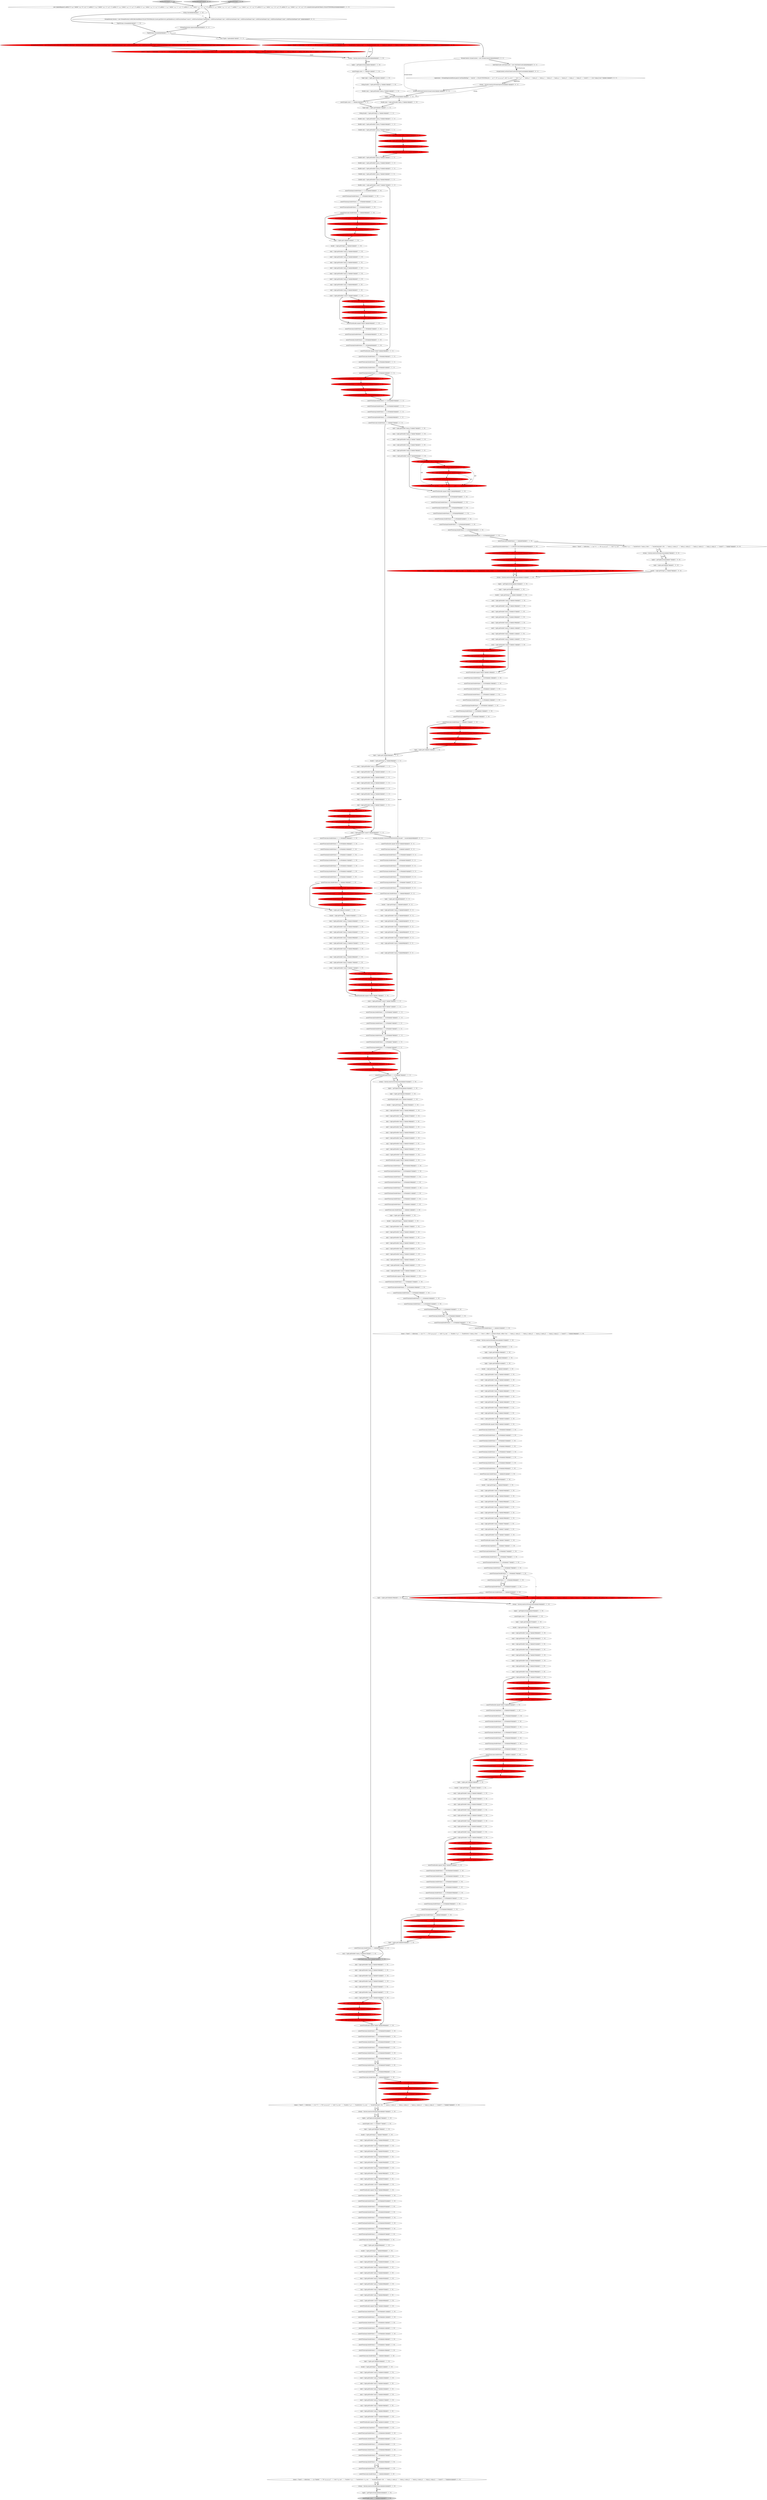 digraph {
149 [style = filled, label = "String clause@@@4@@@['1', '1', '0']", fillcolor = white, shape = ellipse image = "AAA0AAABBB1BBB"];
344 [style = filled, label = "tuple = tuples.get(0)@@@239@@@['1', '1', '0']", fillcolor = white, shape = ellipse image = "AAA0AAABBB1BBB"];
114 [style = filled, label = "minf = tuple.getDouble(\"min(a_f)\")@@@404@@@['1', '1', '0']", fillcolor = white, shape = ellipse image = "AAA0AAABBB1BBB"];
320 [style = filled, label = "assertTrue(bucket.equals(\"hello0\"))@@@360@@@['1', '1', '0']", fillcolor = white, shape = ellipse image = "AAA0AAABBB1BBB"];
57 [style = filled, label = "{solrClientCache.close()}@@@82@@@['1', '1', '1']", fillcolor = lightgray, shape = ellipse image = "AAA0AAABBB1BBB"];
389 [style = filled, label = "assertTrue(stdf.doubleValue() == 2.6457513110645907D)@@@342@@@['0', '1', '0']", fillcolor = red, shape = ellipse image = "AAA1AAABBB2BBB"];
142 [style = filled, label = "assertTrue(minf.doubleValue() == 3.0D)@@@209@@@['1', '1', '0']", fillcolor = white, shape = ellipse image = "AAA0AAABBB1BBB"];
139 [style = filled, label = "assertTrue(maxf.doubleValue() == 10.0D)@@@366@@@['1', '1', '0']", fillcolor = white, shape = ellipse image = "AAA0AAABBB1BBB"];
287 [style = filled, label = "assertTrue(maxf.doubleValue() == 9.0D)@@@211@@@['1', '1', '0']", fillcolor = white, shape = ellipse image = "AAA0AAABBB1BBB"];
300 [style = filled, label = "assertTrue(sumf.doubleValue() == 11.0D)@@@304@@@['1', '1', '0']", fillcolor = white, shape = ellipse image = "AAA0AAABBB1BBB"];
380 [style = filled, label = "stdi = tuple.getDouble(\"std(a_i)\")@@@81@@@['0', '1', '0']", fillcolor = red, shape = ellipse image = "AAA1AAABBB2BBB"];
62 [style = filled, label = "tuple = tuples.get(0)@@@241@@@['1', '1', '0']", fillcolor = white, shape = ellipse image = "AAA0AAABBB1BBB"];
161 [style = filled, label = "assertTrue(count.doubleValue() == 2)@@@36@@@['1', '1', '0']", fillcolor = white, shape = ellipse image = "AAA0AAABBB1BBB"];
49 [style = filled, label = "assertTrue(mini.doubleValue() == 3.0D)@@@413@@@['1', '1', '0']", fillcolor = white, shape = ellipse image = "AAA0AAABBB1BBB"];
315 [style = filled, label = "sumi = tuple.getDouble(\"sum(a_i)\")@@@347@@@['1', '1', '0']", fillcolor = white, shape = ellipse image = "AAA0AAABBB1BBB"];
264 [style = filled, label = "mini = tuple.getDouble(\"min(a_i)\")@@@165@@@['1', '1', '0']", fillcolor = white, shape = ellipse image = "AAA0AAABBB1BBB"];
162 [style = filled, label = "avgf = tuple.getDouble(\"avg(a_f)\")@@@429@@@['1', '1', '0']", fillcolor = white, shape = ellipse image = "AAA0AAABBB1BBB"];
39 [style = filled, label = "bucket = tuple.getString(\"a_s\")@@@263@@@['1', '1', '0']", fillcolor = white, shape = ellipse image = "AAA0AAABBB1BBB"];
325 [style = filled, label = "tuples = getTuples(stream)@@@10@@@['1', '1', '0']", fillcolor = white, shape = ellipse image = "AAA0AAABBB1BBB"];
369 [style = filled, label = "assertTrue(minf.doubleValue() == 1.0D)@@@393@@@['1', '1', '0']", fillcolor = white, shape = ellipse image = "AAA0AAABBB1BBB"];
470 [style = filled, label = "assert(tuples.size() == 3)@@@16@@@['0', '0', '1']", fillcolor = white, shape = ellipse image = "AAA0AAABBB3BBB"];
353 [style = filled, label = "assertTrue(maxf.doubleValue() == 9.0D)@@@92@@@['1', '1', '0']", fillcolor = white, shape = ellipse image = "AAA0AAABBB1BBB"];
413 [style = filled, label = "Double peri = tuple.getDouble(\"per(a_i,50)\")@@@24@@@['0', '1', '0']", fillcolor = red, shape = ellipse image = "AAA1AAABBB2BBB"];
163 [style = filled, label = "sumi = tuple.getDouble(\"sum(a_i)\")@@@401@@@['1', '1', '0']", fillcolor = white, shape = ellipse image = "AAA0AAABBB1BBB"];
25 [style = filled, label = "maxf = tuple.getDouble(\"max(a_f)\")@@@294@@@['1', '1', '0']", fillcolor = white, shape = ellipse image = "AAA0AAABBB1BBB"];
269 [style = filled, label = "count = tuple.getDouble(\"count(*)\")@@@80@@@['1', '1', '0']", fillcolor = white, shape = ellipse image = "AAA0AAABBB1BBB"];
181 [style = filled, label = "assertTrue(avgi.doubleValue() == 4.25D)@@@35@@@['1', '1', '1']", fillcolor = white, shape = ellipse image = "AAA0AAABBB1BBB"];
85 [style = filled, label = "minf = tuple.getDouble(\"min(a_f)\")@@@220@@@['1', '1', '0']", fillcolor = white, shape = ellipse image = "AAA0AAABBB1BBB"];
176 [style = filled, label = "String bucket = tuple.getString(\"a_s\")@@@13@@@['1', '1', '0']", fillcolor = white, shape = ellipse image = "AAA0AAABBB1BBB"];
277 [style = filled, label = "minf = tuple.getDouble(\"min(a_f)\")@@@199@@@['1', '1', '0']", fillcolor = white, shape = ellipse image = "AAA0AAABBB1BBB"];
319 [style = filled, label = "minf = tuple.getDouble(\"min(a_f)\")@@@246@@@['1', '1', '0']", fillcolor = white, shape = ellipse image = "AAA0AAABBB1BBB"];
392 [style = filled, label = "stdf = tuple.getDouble(\"std(a_f)\")@@@299@@@['0', '1', '0']", fillcolor = red, shape = ellipse image = "AAA1AAABBB2BBB"];
410 [style = filled, label = "assertTrue(peri.doubleValue() == 7.5D)@@@314@@@['0', '1', '0']", fillcolor = red, shape = ellipse image = "AAA1AAABBB2BBB"];
54 [style = filled, label = "mini = tuple.getDouble(\"min(a_i)\")@@@320@@@['1', '1', '0']", fillcolor = white, shape = ellipse image = "AAA0AAABBB1BBB"];
45 [style = filled, label = "assertTrue(bucket.equals(\"hello4\"))@@@431@@@['1', '1', '0']", fillcolor = white, shape = ellipse image = "AAA0AAABBB1BBB"];
330 [style = filled, label = "assertTrue(avgf.doubleValue() == 6.5D)@@@126@@@['1', '1', '0']", fillcolor = white, shape = ellipse image = "AAA0AAABBB1BBB"];
226 [style = filled, label = "count = tuple.getDouble(\"count(*)\")@@@225@@@['1', '1', '0']", fillcolor = white, shape = ellipse image = "AAA0AAABBB1BBB"];
151 [style = filled, label = "assertTrue(bucket.equals(\"hello3\"))@@@118@@@['1', '1', '0']", fillcolor = white, shape = ellipse image = "AAA0AAABBB1BBB"];
214 [style = filled, label = "Double avgf = tuple.getDouble(\"avg(a_f)\")@@@26@@@['1', '1', '1']", fillcolor = white, shape = ellipse image = "AAA0AAABBB1BBB"];
317 [style = filled, label = "assertTrue(sumf.doubleValue() == 18.0D)@@@362@@@['1', '1', '0']", fillcolor = white, shape = ellipse image = "AAA0AAABBB1BBB"];
395 [style = filled, label = "assertTrue(peri.doubleValue() == 1.5D)@@@372@@@['0', '1', '0']", fillcolor = red, shape = ellipse image = "AAA1AAABBB2BBB"];
322 [style = filled, label = "assertTrue(bucket.equals(\"hello4\"))@@@176@@@['1', '1', '0']", fillcolor = white, shape = ellipse image = "AAA0AAABBB1BBB"];
360 [style = filled, label = "assertTrue(maxi.doubleValue() == 14.0D)@@@394@@@['1', '1', '0']", fillcolor = white, shape = ellipse image = "AAA0AAABBB1BBB"];
44 [style = filled, label = "avgi = tuple.getDouble(\"avg(a_i)\")@@@295@@@['1', '1', '0']", fillcolor = white, shape = ellipse image = "AAA0AAABBB1BBB"];
474 [style = filled, label = "assertTrue(sumi.longValue() == 15)@@@51@@@['0', '0', '1']", fillcolor = white, shape = ellipse image = "AAA0AAABBB3BBB"];
481 [style = filled, label = "assertTrue(bucket.equals(\"hello4\"))@@@50@@@['0', '0', '1']", fillcolor = white, shape = ellipse image = "AAA0AAABBB3BBB"];
235 [style = filled, label = "mini = tuple.getDouble(\"min(a_i)\")@@@403@@@['1', '1', '0']", fillcolor = white, shape = ellipse image = "AAA0AAABBB1BBB"];
175 [style = filled, label = "minf = tuple.getDouble(\"min(a_f)\")@@@350@@@['1', '1', '0']", fillcolor = white, shape = ellipse image = "AAA0AAABBB1BBB"];
326 [style = filled, label = "assertTrue(maxi.doubleValue() == 14.0D)@@@33@@@['1', '1', '1']", fillcolor = white, shape = ellipse image = "AAA0AAABBB1BBB"];
466 [style = filled, label = "assertTrue(maxi.doubleValue() == 11.0D)@@@55@@@['0', '0', '1']", fillcolor = white, shape = ellipse image = "AAA0AAABBB3BBB"];
299 [style = filled, label = "tuple = tuples.get(0)@@@78@@@['1', '0', '0']", fillcolor = white, shape = ellipse image = "AAA0AAABBB1BBB"];
282 [style = filled, label = "assertTrue(minf.doubleValue() == 3.0D)@@@122@@@['1', '1', '0']", fillcolor = white, shape = ellipse image = "AAA0AAABBB1BBB"];
423 [style = filled, label = "stdf = tuple.getDouble(\"std(a_f)\")@@@144@@@['0', '1', '0']", fillcolor = red, shape = ellipse image = "AAA1AAABBB2BBB"];
260 [style = filled, label = "maxf = tuple.getDouble(\"max(a_f)\")@@@269@@@['1', '1', '0']", fillcolor = white, shape = ellipse image = "AAA0AAABBB1BBB"];
71 [style = filled, label = "tuple = tuples.get(2)@@@420@@@['1', '1', '0']", fillcolor = white, shape = ellipse image = "AAA0AAABBB1BBB"];
200 [style = filled, label = "maxi = tuple.getDouble(\"max(a_i)\")@@@167@@@['1', '1', '0']", fillcolor = white, shape = ellipse image = "AAA0AAABBB1BBB"];
316 [style = filled, label = "assertTrue(maxf.doubleValue() == 10.0D)@@@153@@@['1', '1', '0']", fillcolor = white, shape = ellipse image = "AAA0AAABBB1BBB"];
435 [style = filled, label = "tuples = getTuples(stream)@@@443@@@['0', '1', '0']", fillcolor = white, shape = ellipse image = "AAA0AAABBB2BBB"];
112 [style = filled, label = "sumf = tuple.getDouble(\"sum(a_f)\")@@@44@@@['1', '1', '0']", fillcolor = white, shape = ellipse image = "AAA0AAABBB1BBB"];
190 [style = filled, label = "mini = tuple.getDouble(\"min(a_i)\")@@@266@@@['1', '1', '0']", fillcolor = white, shape = ellipse image = "AAA0AAABBB1BBB"];
379 [style = filled, label = "clause = \"facet(\" + \"collection1, \" + \"q=\"blahhh\", \" + \"fl=\"a_s,a_i,a_f\", \" + \"sort=\"a_s asc\", \" + \"buckets=\"a_s\", \" + \"bucketSorts=\"a_s asc\", \" + \"bucketSizeLimit=100, \" + \"sum(a_i), sum(a_f), \" + \"min(a_i), min(a_f), \" + \"max(a_i), max(a_f), \" + \"avg(a_i), avg(a_f), \" + \"count(*)\" + \")\"@@@441@@@['0', '1', '0']", fillcolor = white, shape = ellipse image = "AAA0AAABBB2BBB"];
133 [style = filled, label = "mini = tuple.getDouble(\"min(a_i)\")@@@45@@@['1', '1', '0']", fillcolor = white, shape = ellipse image = "AAA0AAABBB1BBB"];
335 [style = filled, label = "tuple = tuples.get(0)@@@238@@@['1', '0', '0']", fillcolor = white, shape = ellipse image = "AAA0AAABBB1BBB"];
340 [style = filled, label = "tuples = getTuples(stream)@@@285@@@['1', '1', '0']", fillcolor = white, shape = ellipse image = "AAA0AAABBB1BBB"];
465 [style = filled, label = "StreamFactory factory = new StreamFactory().withCollectionZkHost(COLLECTIONORALIAS,cluster.getZkServer().getZkAddress()).withFunctionName(\"search\",).withFunctionName(\"hashRollup\",).withFunctionName(\"sum\",).withFunctionName(\"min\",).withFunctionName(\"max\",).withFunctionName(\"avg\",).withFunctionName(\"count\",).withFunctionName(\"sort\",)@@@4@@@['0', '0', '1']", fillcolor = white, shape = ellipse image = "AAA0AAABBB3BBB"];
345 [style = filled, label = "tuple = tuples.get(0)@@@378@@@['1', '1', '0']", fillcolor = white, shape = ellipse image = "AAA0AAABBB1BBB"];
252 [style = filled, label = "sumf = tuple.getDouble(\"sum(a_f)\")@@@197@@@['1', '1', '0']", fillcolor = white, shape = ellipse image = "AAA0AAABBB1BBB"];
178 [style = filled, label = "assertTrue(avgf.doubleValue() == 6.5D)@@@418@@@['1', '1', '0']", fillcolor = white, shape = ellipse image = "AAA0AAABBB1BBB"];
116 [style = filled, label = "assertTrue(bucket.equals(\"hello3\"))@@@331@@@['1', '1', '0']", fillcolor = white, shape = ellipse image = "AAA0AAABBB1BBB"];
245 [style = filled, label = "assertTrue(minf.doubleValue() == 4.0D)@@@277@@@['1', '1', '0']", fillcolor = white, shape = ellipse image = "AAA0AAABBB1BBB"];
125 [style = filled, label = "stream = factory.constructStream(clause)@@@284@@@['1', '1', '0']", fillcolor = white, shape = ellipse image = "AAA0AAABBB1BBB"];
408 [style = filled, label = "assertTrue(stdf.doubleValue() == 2.1213203435596424D)@@@313@@@['0', '1', '0']", fillcolor = red, shape = ellipse image = "AAA1AAABBB2BBB"];
204 [style = filled, label = "assertTrue(maxi.doubleValue() == 13.0D)@@@91@@@['1', '1', '0']", fillcolor = white, shape = ellipse image = "AAA0AAABBB1BBB"];
135 [style = filled, label = "maxi = tuple.getDouble(\"max(a_i)\")@@@384@@@['1', '1', '0']", fillcolor = white, shape = ellipse image = "AAA0AAABBB1BBB"];
384 [style = filled, label = "stdi = tuple.getDouble(\"std(a_i)\")@@@143@@@['0', '1', '0']", fillcolor = red, shape = ellipse image = "AAA1AAABBB2BBB"];
256 [style = filled, label = "tuples = getTuples(stream)@@@77@@@['1', '0', '0']", fillcolor = white, shape = ellipse image = "AAA0AAABBB1BBB"];
199 [style = filled, label = "tuples = getTuples(stream)@@@15@@@['1', '1', '1']", fillcolor = white, shape = ellipse image = "AAA0AAABBB1BBB"];
232 [style = filled, label = "avgi = tuple.getDouble(\"avg(a_i)\")@@@202@@@['1', '1', '0']", fillcolor = white, shape = ellipse image = "AAA0AAABBB1BBB"];
476 [style = filled, label = "assertTrue(sumf.doubleValue() == 11.0D)@@@52@@@['0', '0', '1']", fillcolor = white, shape = ellipse image = "AAA0AAABBB3BBB"];
206 [style = filled, label = "avgi = tuple.getDouble(\"avg(a_i)\")@@@324@@@['1', '1', '0']", fillcolor = white, shape = ellipse image = "AAA0AAABBB1BBB"];
15 [style = filled, label = "minf = tuple.getDouble(\"min(a_f)\")@@@292@@@['1', '1', '0']", fillcolor = white, shape = ellipse image = "AAA0AAABBB1BBB"];
445 [style = filled, label = "assertTrue(stdf.doubleValue() == 4.041451884327381D)@@@371@@@['0', '1', '0']", fillcolor = red, shape = ellipse image = "AAA1AAABBB2BBB"];
444 [style = filled, label = "assertTrue(stdf.doubleValue() == 2.6457513110645907D)@@@129@@@['0', '1', '0']", fillcolor = red, shape = ellipse image = "AAA1AAABBB2BBB"];
294 [style = filled, label = "sumi = tuple.getDouble(\"sum(a_i)\")@@@422@@@['1', '1', '0']", fillcolor = white, shape = ellipse image = "AAA0AAABBB1BBB"];
422 [style = filled, label = "assertTrue(peri.doubleValue() == 11.0D)@@@130@@@['0', '1', '0']", fillcolor = red, shape = ellipse image = "AAA1AAABBB2BBB"];
2 [style = filled, label = "bucket = tuple.getString(\"a_s\")@@@162@@@['1', '1', '0']", fillcolor = white, shape = ellipse image = "AAA0AAABBB1BBB"];
458 [style = filled, label = "assertTrue(avgf.doubleValue() == 5.5D)@@@58@@@['0', '0', '1']", fillcolor = white, shape = ellipse image = "AAA0AAABBB3BBB"];
329 [style = filled, label = "assertTrue(sumi.doubleValue() == 38.0D)@@@119@@@['1', '1', '0']", fillcolor = white, shape = ellipse image = "AAA0AAABBB1BBB"];
41 [style = filled, label = "count = tuple.getDouble(\"count(*)\")@@@70@@@['1', '1', '1']", fillcolor = white, shape = ellipse image = "AAA0AAABBB1BBB"];
90 [style = filled, label = "sumi = tuple.getDouble(\"sum(a_i)\")@@@40@@@['1', '1', '1']", fillcolor = white, shape = ellipse image = "AAA0AAABBB1BBB"];
357 [style = filled, label = "count = tuple.getDouble(\"count(*)\")@@@171@@@['1', '1', '0']", fillcolor = white, shape = ellipse image = "AAA0AAABBB1BBB"];
362 [style = filled, label = "assertTrue(maxf.doubleValue() == 10.0D)@@@258@@@['1', '1', '0']", fillcolor = white, shape = ellipse image = "AAA0AAABBB1BBB"];
366 [style = filled, label = "sumf = tuple.getDouble(\"sum(a_f)\")@@@423@@@['1', '1', '0']", fillcolor = white, shape = ellipse image = "AAA0AAABBB1BBB"];
255 [style = filled, label = "Double mini = tuple.getDouble(\"min(a_i)\")@@@21@@@['1', '1', '1']", fillcolor = white, shape = ellipse image = "AAA0AAABBB1BBB"];
30 [style = filled, label = "assertTrue(mini.doubleValue() == 3.0D)@@@74@@@['1', '1', '1']", fillcolor = white, shape = ellipse image = "AAA0AAABBB1BBB"];
170 [style = filled, label = "assertTrue(sumi.doubleValue() == 38.0D)@@@87@@@['1', '1', '0']", fillcolor = white, shape = ellipse image = "AAA0AAABBB1BBB"];
79 [style = filled, label = "maxi = tuple.getDouble(\"max(a_i)\")@@@405@@@['1', '1', '0']", fillcolor = white, shape = ellipse image = "AAA0AAABBB1BBB"];
276 [style = filled, label = "maxi = tuple.getDouble(\"max(a_i)\")@@@322@@@['1', '1', '0']", fillcolor = white, shape = ellipse image = "AAA0AAABBB1BBB"];
225 [style = filled, label = "sumi = tuple.getDouble(\"sum(a_i)\")@@@217@@@['1', '1', '0']", fillcolor = white, shape = ellipse image = "AAA0AAABBB1BBB"];
368 [style = filled, label = "assertTrue(minf.doubleValue() == 3.0D)@@@414@@@['1', '1', '0']", fillcolor = white, shape = ellipse image = "AAA0AAABBB1BBB"];
462 [style = filled, label = "maxf = tuple.getDouble(\"max(a_f)\")@@@67@@@['0', '0', '1']", fillcolor = white, shape = ellipse image = "AAA0AAABBB3BBB"];
333 [style = filled, label = "bucket = tuple.getString(\"a_s\")@@@421@@@['1', '1', '0']", fillcolor = white, shape = ellipse image = "AAA0AAABBB1BBB"];
168 [style = filled, label = "assertEquals(tuples.size(),2)@@@194@@@['1', '1', '0']", fillcolor = white, shape = ellipse image = "AAA0AAABBB1BBB"];
341 [style = filled, label = "count = tuple.getDouble(\"count(*)\")@@@297@@@['1', '1', '0']", fillcolor = white, shape = ellipse image = "AAA0AAABBB1BBB"];
248 [style = filled, label = "assertTrue(sumi.doubleValue() == 17.0D)@@@361@@@['1', '1', '0']", fillcolor = white, shape = ellipse image = "AAA0AAABBB1BBB"];
143 [style = filled, label = "tuple = tuples.get(1)@@@399@@@['1', '1', '0']", fillcolor = white, shape = ellipse image = "AAA0AAABBB1BBB"];
446 [style = filled, label = "assert(tuples.size() == 0)@@@444@@@['0', '1', '0']", fillcolor = lightgray, shape = ellipse image = "AAA0AAABBB2BBB"];
274 [style = filled, label = "assertTrue(sumf.doubleValue() == 18.0D)@@@149@@@['1', '1', '0']", fillcolor = white, shape = ellipse image = "AAA0AAABBB1BBB"];
93 [style = filled, label = "mini = tuple.getDouble(\"min(a_i)\")@@@107@@@['1', '1', '0']", fillcolor = white, shape = ellipse image = "AAA0AAABBB1BBB"];
347 [style = filled, label = "count = tuple.getDouble(\"count(*)\")@@@51@@@['1', '1', '0']", fillcolor = white, shape = ellipse image = "AAA0AAABBB1BBB"];
449 [style = filled, label = "clause = \"facet(\" + \"collection1, \" + \"q=\"*:*\", \" + \"fl=\"a_s,a_i,a_f\", \" + \"sort=\"a_s asc\", \" + \"buckets=\"a_s\", \" + \"bucketSorts=\"sum(a_i) desc\", \" + \"bucketSizeLimit=100, \" + \"sum(a_i), sum(a_f), \" + \"min(a_i), min(a_f), \" + \"max(a_i), max(a_f), \" + \"avg(a_i), avg(a_f), \" + \"std(a_i), std(a_f),\" + \"per(a_i, 50), per(a_f, 50),\" + \"count(*)\" + \")\"@@@100@@@['0', '1', '0']", fillcolor = red, shape = ellipse image = "AAA1AAABBB2BBB"];
102 [style = filled, label = "assertTrue(avgf.doubleValue() == 6.5D)@@@79@@@['1', '1', '1']", fillcolor = white, shape = ellipse image = "AAA0AAABBB1BBB"];
323 [style = filled, label = "assertTrue(avgf.doubleValue() == 4.5D)@@@260@@@['1', '1', '0']", fillcolor = white, shape = ellipse image = "AAA0AAABBB1BBB"];
22 [style = filled, label = "avgf = tuple.getDouble(\"avg(a_f)\")@@@170@@@['1', '1', '0']", fillcolor = white, shape = ellipse image = "AAA0AAABBB1BBB"];
415 [style = filled, label = "testFacetStream['0', '1', '0']", fillcolor = lightgray, shape = diamond image = "AAA0AAABBB2BBB"];
9 [style = filled, label = "assertTrue(maxi.doubleValue() == 11.0D)@@@32@@@['1', '1', '0']", fillcolor = white, shape = ellipse image = "AAA0AAABBB1BBB"];
0 [style = filled, label = "assertTrue(maxi.doubleValue() == 11.0D)@@@307@@@['1', '1', '0']", fillcolor = white, shape = ellipse image = "AAA0AAABBB1BBB"];
127 [style = filled, label = "assertTrue(maxf.doubleValue() == 9.0D)@@@337@@@['1', '1', '0']", fillcolor = white, shape = ellipse image = "AAA0AAABBB1BBB"];
131 [style = filled, label = "minf = tuple.getDouble(\"min(a_f)\")@@@108@@@['1', '1', '0']", fillcolor = white, shape = ellipse image = "AAA0AAABBB1BBB"];
21 [style = filled, label = "assertTrue(sumi.doubleValue() == 17.0D)@@@390@@@['1', '1', '0']", fillcolor = white, shape = ellipse image = "AAA0AAABBB1BBB"];
174 [style = filled, label = "assertTrue(count.doubleValue() == 4)@@@37@@@['1', '1', '1']", fillcolor = white, shape = ellipse image = "AAA0AAABBB1BBB"];
261 [style = filled, label = "minf = tuple.getDouble(\"min(a_f)\")@@@383@@@['1', '1', '0']", fillcolor = white, shape = ellipse image = "AAA0AAABBB1BBB"];
107 [style = filled, label = "assertTrue(maxi.doubleValue() == 14.0D)@@@257@@@['1', '1', '0']", fillcolor = white, shape = ellipse image = "AAA0AAABBB1BBB"];
48 [style = filled, label = "assertTrue(sumf.doubleValue() == 18.0D)@@@391@@@['1', '1', '0']", fillcolor = white, shape = ellipse image = "AAA0AAABBB1BBB"];
198 [style = filled, label = "assertTrue(sumf.doubleValue() == 18.0D)@@@254@@@['1', '1', '0']", fillcolor = white, shape = ellipse image = "AAA0AAABBB1BBB"];
188 [style = filled, label = "avgi = tuple.getDouble(\"avg(a_i)\")@@@111@@@['1', '1', '0']", fillcolor = white, shape = ellipse image = "AAA0AAABBB1BBB"];
99 [style = filled, label = "sumf = tuple.getDouble(\"sum(a_f)\")@@@265@@@['1', '1', '0']", fillcolor = white, shape = ellipse image = "AAA0AAABBB1BBB"];
52 [style = filled, label = "avgf = tuple.getDouble(\"avg(a_f)\")@@@271@@@['1', '1', '0']", fillcolor = white, shape = ellipse image = "AAA0AAABBB1BBB"];
439 [style = filled, label = "assertTrue(stdi.doubleValue() == 4.949747468305833D)@@@186@@@['0', '1', '0']", fillcolor = red, shape = ellipse image = "AAA1AAABBB2BBB"];
130 [style = filled, label = "assertTrue(avgi.doubleValue() == 7.5D)@@@438@@@['1', '1', '0']", fillcolor = white, shape = ellipse image = "AAA0AAABBB1BBB"];
311 [style = filled, label = "assert(tuples.size() == 3)@@@377@@@['1', '1', '0']", fillcolor = white, shape = ellipse image = "AAA0AAABBB1BBB"];
154 [style = filled, label = "sumi = tuple.getDouble(\"sum(a_i)\")@@@105@@@['1', '1', '0']", fillcolor = white, shape = ellipse image = "AAA0AAABBB1BBB"];
20 [style = filled, label = "count = tuple.getDouble(\"count(*)\")@@@430@@@['1', '1', '0']", fillcolor = white, shape = ellipse image = "AAA0AAABBB1BBB"];
210 [style = filled, label = "assertTrue(sumf.doubleValue() == 11.0D)@@@433@@@['1', '1', '0']", fillcolor = white, shape = ellipse image = "AAA0AAABBB1BBB"];
388 [style = filled, label = "stdi = tuple.getDouble(\"std(a_i)\")@@@52@@@['0', '1', '0']", fillcolor = red, shape = ellipse image = "AAA1AAABBB2BBB"];
122 [style = filled, label = "assertTrue(minf.doubleValue() == 4.0D)@@@435@@@['1', '1', '0']", fillcolor = white, shape = ellipse image = "AAA0AAABBB1BBB"];
327 [style = filled, label = "mini = tuple.getDouble(\"min(a_i)\")@@@198@@@['1', '1', '0']", fillcolor = white, shape = ellipse image = "AAA0AAABBB1BBB"];
253 [style = filled, label = "assertTrue(avgi.doubleValue() == 4.25D)@@@233@@@['1', '1', '0']", fillcolor = white, shape = ellipse image = "AAA0AAABBB1BBB"];
106 [style = filled, label = "assertTrue(sumf.doubleValue() == 18.0D)@@@30@@@['1', '1', '1']", fillcolor = white, shape = ellipse image = "AAA0AAABBB1BBB"];
136 [style = filled, label = "assertTrue(sumi.doubleValue() == 17.0D)@@@57@@@['1', '1', '0']", fillcolor = white, shape = ellipse image = "AAA0AAABBB1BBB"];
121 [style = filled, label = "assertTrue(sumi.doubleValue() == 38.0D)@@@206@@@['1', '1', '0']", fillcolor = white, shape = ellipse image = "AAA0AAABBB1BBB"];
370 [style = filled, label = "System.out.println(\"STD and Per:\" + stdi + \":\" + stdf + \":\" + peri + \":\" + perf)@@@85@@@['0', '1', '0']", fillcolor = red, shape = ellipse image = "AAA1AAABBB2BBB"];
279 [style = filled, label = "assertTrue(minf.doubleValue() == 4.0D)@@@306@@@['1', '1', '0']", fillcolor = white, shape = ellipse image = "AAA0AAABBB1BBB"];
98 [style = filled, label = "assertTrue(sumf.doubleValue() == 11.0D)@@@275@@@['1', '1', '0']", fillcolor = white, shape = ellipse image = "AAA0AAABBB1BBB"];
257 [style = filled, label = "assertTrue(avgi.doubleValue() == 9.5D)@@@125@@@['1', '1', '0']", fillcolor = white, shape = ellipse image = "AAA0AAABBB1BBB"];
459 [style = filled, label = "testHashRollupStream['0', '0', '1']", fillcolor = lightgray, shape = diamond image = "AAA0AAABBB3BBB"];
348 [style = filled, label = "sumi = tuple.getDouble(\"sum(a_i)\")@@@43@@@['1', '1', '0']", fillcolor = white, shape = ellipse image = "AAA0AAABBB1BBB"];
157 [style = filled, label = "tuple = tuples.get(1)@@@41@@@['1', '1', '0']", fillcolor = white, shape = ellipse image = "AAA0AAABBB1BBB"];
451 [style = filled, label = "assertTrue(stdi.doubleValue() == 4.509249752822894D)@@@128@@@['0', '1', '0']", fillcolor = red, shape = ellipse image = "AAA1AAABBB2BBB"];
367 [style = filled, label = "minf = tuple.getDouble(\"min(a_f)\")@@@321@@@['1', '1', '0']", fillcolor = white, shape = ellipse image = "AAA0AAABBB1BBB"];
267 [style = filled, label = "assertTrue(avgi.doubleValue() == 7.5D)@@@280@@@['1', '1', '0']", fillcolor = white, shape = ellipse image = "AAA0AAABBB1BBB"];
183 [style = filled, label = "assertTrue(avgi.doubleValue() == 9.5D)@@@212@@@['1', '1', '0']", fillcolor = white, shape = ellipse image = "AAA0AAABBB1BBB"];
243 [style = filled, label = "assertTrue(avgf.doubleValue() == 4.5D)@@@397@@@['1', '1', '0']", fillcolor = white, shape = ellipse image = "AAA0AAABBB1BBB"];
229 [style = filled, label = "avgi = tuple.getDouble(\"avg(a_i)\")@@@353@@@['1', '1', '0']", fillcolor = white, shape = ellipse image = "AAA0AAABBB1BBB"];
92 [style = filled, label = "assertTrue(sumi.doubleValue() == 38.0D)@@@411@@@['1', '1', '0']", fillcolor = white, shape = ellipse image = "AAA0AAABBB1BBB"];
278 [style = filled, label = "count = tuple.getDouble(\"count(*)\")@@@204@@@['1', '1', '0']", fillcolor = white, shape = ellipse image = "AAA0AAABBB1BBB"];
96 [style = filled, label = "assertTrue(avgi.doubleValue() == 7.5D)@@@34@@@['1', '1', '0']", fillcolor = white, shape = ellipse image = "AAA0AAABBB1BBB"];
460 [style = filled, label = "avgf = tuple.getDouble(\"avg(a_f)\")@@@69@@@['0', '0', '1']", fillcolor = white, shape = ellipse image = "AAA0AAABBB3BBB"];
169 [style = filled, label = "tuple = tuples.get(0)@@@103@@@['1', '1', '0']", fillcolor = white, shape = ellipse image = "AAA0AAABBB1BBB"];
343 [style = filled, label = "avgi = tuple.getDouble(\"avg(a_i)\")@@@223@@@['1', '1', '0']", fillcolor = white, shape = ellipse image = "AAA0AAABBB1BBB"];
336 [style = filled, label = "tuple = tuples.get(2)@@@345@@@['1', '1', '0']", fillcolor = white, shape = ellipse image = "AAA0AAABBB1BBB"];
128 [style = filled, label = "sumf = tuple.getDouble(\"sum(a_f)\")@@@319@@@['1', '1', '0']", fillcolor = white, shape = ellipse image = "AAA0AAABBB1BBB"];
152 [style = filled, label = "avgf = tuple.getDouble(\"avg(a_f)\")@@@387@@@['1', '1', '0']", fillcolor = white, shape = ellipse image = "AAA0AAABBB1BBB"];
424 [style = filled, label = "stdf = tuple.getDouble(\"std(a_f)\")@@@357@@@['0', '1', '0']", fillcolor = red, shape = ellipse image = "AAA1AAABBB2BBB"];
185 [style = filled, label = "assertTrue(sumf.doubleValue() == 18.0D)@@@228@@@['1', '1', '0']", fillcolor = white, shape = ellipse image = "AAA0AAABBB1BBB"];
416 [style = filled, label = "peri = tuple.getDouble(\"per(a_i,50)\")@@@54@@@['0', '1', '0']", fillcolor = red, shape = ellipse image = "AAA1AAABBB2BBB"];
469 [style = filled, label = "assertTrue(mini.doubleValue() == 4.0D)@@@53@@@['0', '0', '1']", fillcolor = white, shape = ellipse image = "AAA0AAABBB3BBB"];
73 [style = filled, label = "maxi = tuple.getDouble(\"max(a_i)\")@@@47@@@['1', '1', '0']", fillcolor = white, shape = ellipse image = "AAA0AAABBB1BBB"];
95 [style = filled, label = "Double minf = tuple.getDouble(\"min(a_f)\")@@@22@@@['1', '1', '1']", fillcolor = white, shape = ellipse image = "AAA0AAABBB1BBB"];
285 [style = filled, label = "assertTrue(count.doubleValue() == 4)@@@369@@@['1', '1', '0']", fillcolor = white, shape = ellipse image = "AAA0AAABBB1BBB"];
202 [style = filled, label = "clause = \"facet(\" + \"collection1, \" + \"q=\"*:*\", \" + \"fl=\"a_s,a_i,a_f\", \" + \"sort=\"a_s asc\", \" + \"buckets=\"a_s\", \" + \"bucketSorts=\"sum(a_i) desc\", \" + \"rows=2, offset=1, method=dvhash, refine=true,\" + \"sum(a_i), sum(a_f), \" + \"min(a_i), min(a_f), \" + \"max(a_i), max(a_f), \" + \"avg(a_i), avg(a_f), \" + \"count(*)\" + \")\"@@@236@@@['1', '1', '0']", fillcolor = white, shape = ellipse image = "AAA0AAABBB1BBB"];
217 [style = filled, label = "tuple = tuples.get(0)@@@287@@@['1', '1', '0']", fillcolor = white, shape = ellipse image = "AAA0AAABBB1BBB"];
236 [style = filled, label = "assertTrue(avgf.doubleValue() == 5.5D)@@@35@@@['1', '1', '0']", fillcolor = white, shape = ellipse image = "AAA0AAABBB1BBB"];
1 [style = filled, label = "assertTrue(count.doubleValue() == 2)@@@311@@@['1', '1', '0']", fillcolor = white, shape = ellipse image = "AAA0AAABBB1BBB"];
36 [style = filled, label = "avgf = tuple.getDouble(\"avg(a_f)\")@@@79@@@['1', '1', '0']", fillcolor = white, shape = ellipse image = "AAA0AAABBB1BBB"];
216 [style = filled, label = "assertTrue(avgf.doubleValue() == 6.5D)@@@213@@@['1', '1', '0']", fillcolor = white, shape = ellipse image = "AAA0AAABBB1BBB"];
364 [style = filled, label = "assertTrue(count.doubleValue() == 4)@@@214@@@['1', '1', '0']", fillcolor = white, shape = ellipse image = "AAA0AAABBB1BBB"];
405 [style = filled, label = "perf = tuple.getDouble(\"per(a_f,50)\")@@@359@@@['0', '1', '0']", fillcolor = red, shape = ellipse image = "AAA1AAABBB2BBB"];
51 [style = filled, label = "avgf = tuple.getDouble(\"avg(a_f)\")@@@224@@@['1', '1', '0']", fillcolor = white, shape = ellipse image = "AAA0AAABBB1BBB"];
189 [style = filled, label = "sumf = tuple.getDouble(\"sum(a_f)\")@@@290@@@['1', '1', '0']", fillcolor = white, shape = ellipse image = "AAA0AAABBB1BBB"];
455 [style = filled, label = "stream = factory.constructStream(expression)@@@13@@@['0', '0', '1']", fillcolor = white, shape = ellipse image = "AAA0AAABBB3BBB"];
105 [style = filled, label = "maxf = tuple.getDouble(\"max(a_f)\")@@@201@@@['1', '1', '0']", fillcolor = white, shape = ellipse image = "AAA0AAABBB1BBB"];
419 [style = filled, label = "perf = tuple.getDouble(\"per(a_f,50)\")@@@301@@@['0', '1', '0']", fillcolor = red, shape = ellipse image = "AAA1AAABBB2BBB"];
447 [style = filled, label = "stdf = tuple.getDouble(\"std(a_f)\")@@@53@@@['0', '1', '0']", fillcolor = red, shape = ellipse image = "AAA1AAABBB2BBB"];
156 [style = filled, label = "maxi = tuple.getDouble(\"max(a_i)\")@@@351@@@['1', '1', '0']", fillcolor = white, shape = ellipse image = "AAA0AAABBB1BBB"];
321 [style = filled, label = "avgi = tuple.getDouble(\"avg(a_i)\")@@@428@@@['1', '1', '0']", fillcolor = white, shape = ellipse image = "AAA0AAABBB1BBB"];
361 [style = filled, label = "maxi = tuple.getDouble(\"max(a_i)\")@@@247@@@['1', '1', '0']", fillcolor = white, shape = ellipse image = "AAA0AAABBB1BBB"];
418 [style = filled, label = "assertTrue(peri.doubleValue() == 11.0D)@@@343@@@['0', '1', '0']", fillcolor = red, shape = ellipse image = "AAA1AAABBB2BBB"];
220 [style = filled, label = "tuples = getTuples(stream)@@@376@@@['1', '1', '0']", fillcolor = white, shape = ellipse image = "AAA0AAABBB1BBB"];
429 [style = filled, label = "Double perf = tuple.getDouble(\"per(a_f,50)\")@@@25@@@['0', '1', '0']", fillcolor = red, shape = ellipse image = "AAA1AAABBB2BBB"];
350 [style = filled, label = "mini = tuple.getDouble(\"min(a_i)\")@@@291@@@['1', '1', '0']", fillcolor = white, shape = ellipse image = "AAA0AAABBB1BBB"];
58 [style = filled, label = "bucket = tuple.getString(\"a_s\")@@@79@@@['1', '0', '0']", fillcolor = white, shape = ellipse image = "AAA0AAABBB1BBB"];
250 [style = filled, label = "assertTrue(maxi.doubleValue() == 13.0D)@@@336@@@['1', '1', '0']", fillcolor = white, shape = ellipse image = "AAA0AAABBB1BBB"];
155 [style = filled, label = "assertTrue(maxf.doubleValue() == 9.0D)@@@416@@@['1', '1', '0']", fillcolor = white, shape = ellipse image = "AAA0AAABBB1BBB"];
271 [style = filled, label = "assertTrue(count.doubleValue() == 4)@@@80@@@['1', '1', '1']", fillcolor = white, shape = ellipse image = "AAA0AAABBB1BBB"];
437 [style = filled, label = "assertTrue(stdf.doubleValue() == 2.1213203435596424D)@@@187@@@['0', '1', '0']", fillcolor = red, shape = ellipse image = "AAA1AAABBB2BBB"];
421 [style = filled, label = "peri = tuple.getDouble(\"per(a_i,50)\")@@@145@@@['0', '1', '0']", fillcolor = red, shape = ellipse image = "AAA1AAABBB2BBB"];
438 [style = filled, label = "stdi = tuple.getDouble(\"std(a_i)\")@@@172@@@['0', '1', '0']", fillcolor = red, shape = ellipse image = "AAA1AAABBB2BBB"];
75 [style = filled, label = "bucket = tuple.getString(\"a_s\")@@@39@@@['1', '1', '1']", fillcolor = white, shape = ellipse image = "AAA0AAABBB1BBB"];
448 [style = filled, label = "perf = tuple.getDouble(\"per(a_f,50)\")@@@146@@@['0', '1', '0']", fillcolor = red, shape = ellipse image = "AAA1AAABBB2BBB"];
346 [style = filled, label = "assertTrue(maxi.doubleValue() == 11.0D)@@@436@@@['1', '1', '0']", fillcolor = white, shape = ellipse image = "AAA0AAABBB1BBB"];
398 [style = filled, label = "assertTrue(stdf.doubleValue() == 2.1213203435596424D)@@@38@@@['0', '1', '0']", fillcolor = red, shape = ellipse image = "AAA1AAABBB2BBB"];
433 [style = filled, label = "assertTrue(stdi.doubleValue() == 4.509249752822894D)@@@96@@@['0', '1', '0']", fillcolor = white, shape = ellipse image = "AAA0AAABBB2BBB"];
65 [style = filled, label = "assertTrue(bucket.equals(\"hello3\"))@@@410@@@['1', '1', '0']", fillcolor = white, shape = ellipse image = "AAA0AAABBB1BBB"];
442 [style = filled, label = "assertTrue(perf.doubleValue() == 7.0D)@@@99@@@['0', '1', '0']", fillcolor = red, shape = ellipse image = "AAA1AAABBB2BBB"];
69 [style = filled, label = "assertTrue(sumf.doubleValue() == 26.0D)@@@207@@@['1', '1', '0']", fillcolor = white, shape = ellipse image = "AAA0AAABBB1BBB"];
103 [style = filled, label = "maxi = tuple.getDouble(\"max(a_i)\")@@@221@@@['1', '1', '0']", fillcolor = white, shape = ellipse image = "AAA0AAABBB1BBB"];
318 [style = filled, label = "sumf = tuple.getDouble(\"sum(a_f)\")@@@41@@@['1', '1', '1']", fillcolor = white, shape = ellipse image = "AAA0AAABBB1BBB"];
308 [style = filled, label = "tuple = tuples.get(0)@@@193@@@['1', '1', '0']", fillcolor = white, shape = ellipse image = "AAA0AAABBB1BBB"];
417 [style = filled, label = "perf = tuple.getDouble(\"per(a_f,50)\")@@@117@@@['0', '1', '0']", fillcolor = red, shape = ellipse image = "AAA1AAABBB2BBB"];
450 [style = filled, label = "assertTrue(perf.doubleValue() == 3.5D)@@@69@@@['0', '1', '0']", fillcolor = red, shape = ellipse image = "AAA1AAABBB2BBB"];
46 [style = filled, label = "assertTrue(avgf.doubleValue() == 5.5D)@@@439@@@['1', '1', '0']", fillcolor = white, shape = ellipse image = "AAA0AAABBB1BBB"];
12 [style = filled, label = "bucket = tuple.getString(\"a_s\")@@@242@@@['1', '1', '0']", fillcolor = white, shape = ellipse image = "AAA0AAABBB1BBB"];
263 [style = filled, label = "assertTrue(maxf.doubleValue() == 9.0D)@@@124@@@['1', '1', '0']", fillcolor = white, shape = ellipse image = "AAA0AAABBB1BBB"];
304 [style = filled, label = "maxf = tuple.getDouble(\"max(a_f)\")@@@77@@@['1', '1', '0']", fillcolor = white, shape = ellipse image = "AAA0AAABBB1BBB"];
420 [style = filled, label = "clause = \"facet(\" + \"collection1, \" + \"q=\"*:*\", \" + \"fl=\"a_s,a_i,a_f\", \" + \"sort=\"a_s asc\", \" + \"buckets=\"a_s\", \" + \"bucketSorts=\"sum(a_i) asc\", \" + \"bucketSizeLimit=100, \" + \"sum(a_i), sum(a_f), \" + \"min(a_i), min(a_f), \" + \"max(a_i), max(a_f), \" + \"avg(a_i), avg(a_f), \" + \"std(a_i), std(a_f),\" + \"per(a_i, 50), per(a_f, 50),\" + \"count(*)\" + \")\"@@@8@@@['0', '1', '0']", fillcolor = red, shape = ellipse image = "AAA1AAABBB2BBB"];
153 [style = filled, label = "avgf = tuple.getDouble(\"avg(a_f)\")@@@112@@@['1', '1', '0']", fillcolor = white, shape = ellipse image = "AAA0AAABBB1BBB"];
123 [style = filled, label = "assertTrue(avgf.doubleValue() == 4.5D)@@@368@@@['1', '1', '0']", fillcolor = white, shape = ellipse image = "AAA0AAABBB1BBB"];
363 [style = filled, label = "maxf = tuple.getDouble(\"max(a_f)\")@@@48@@@['1', '1', '0']", fillcolor = white, shape = ellipse image = "AAA0AAABBB1BBB"];
290 [style = filled, label = "tuples = getTuples(stream)@@@238@@@['1', '1', '0']", fillcolor = white, shape = ellipse image = "AAA0AAABBB1BBB"];
374 [style = filled, label = "assertTrue(stdf.doubleValue() == 4.041451884327381D)@@@67@@@['0', '1', '0']", fillcolor = red, shape = ellipse image = "AAA1AAABBB2BBB"];
33 [style = filled, label = "maxf = tuple.getDouble(\"max(a_f)\")@@@248@@@['1', '1', '0']", fillcolor = white, shape = ellipse image = "AAA0AAABBB1BBB"];
126 [style = filled, label = "assertTrue(bucket.equals(\"hello0\"))@@@389@@@['1', '1', '0']", fillcolor = white, shape = ellipse image = "AAA0AAABBB1BBB"];
132 [style = filled, label = "maxi = tuple.getDouble(\"max(a_i)\")@@@293@@@['1', '1', '0']", fillcolor = white, shape = ellipse image = "AAA0AAABBB1BBB"];
159 [style = filled, label = "tuple = tuples.get(1)@@@316@@@['1', '1', '0']", fillcolor = white, shape = ellipse image = "AAA0AAABBB1BBB"];
342 [style = filled, label = "Tuple tuple = tuples.get(0)@@@12@@@['1', '1', '0']", fillcolor = white, shape = ellipse image = "AAA0AAABBB1BBB"];
138 [style = filled, label = "assertTrue(minf.doubleValue() == 1.0D)@@@151@@@['1', '1', '0']", fillcolor = white, shape = ellipse image = "AAA0AAABBB1BBB"];
328 [style = filled, label = "assertTrue(maxi.doubleValue() == 13.0D)@@@415@@@['1', '1', '0']", fillcolor = white, shape = ellipse image = "AAA0AAABBB1BBB"];
205 [style = filled, label = "sumi = tuple.getDouble(\"sum(a_i)\")@@@289@@@['1', '1', '0']", fillcolor = white, shape = ellipse image = "AAA0AAABBB1BBB"];
150 [style = filled, label = "maxf = tuple.getDouble(\"max(a_f)\")@@@406@@@['1', '1', '0']", fillcolor = white, shape = ellipse image = "AAA0AAABBB1BBB"];
412 [style = filled, label = "stdf = tuple.getDouble(\"std(a_f)\")@@@115@@@['0', '1', '0']", fillcolor = red, shape = ellipse image = "AAA1AAABBB2BBB"];
230 [style = filled, label = "assertTrue(mini.doubleValue() == 3.0D)@@@334@@@['1', '1', '0']", fillcolor = white, shape = ellipse image = "AAA0AAABBB1BBB"];
50 [style = filled, label = "assertTrue(maxi.doubleValue() == 14.0D)@@@152@@@['1', '1', '0']", fillcolor = white, shape = ellipse image = "AAA0AAABBB1BBB"];
275 [style = filled, label = "count = tuple.getDouble(\"count(*)\")@@@355@@@['1', '1', '0']", fillcolor = white, shape = ellipse image = "AAA0AAABBB1BBB"];
337 [style = filled, label = "stream = factory.constructStream(clause)@@@101@@@['1', '1', '0']", fillcolor = white, shape = ellipse image = "AAA0AAABBB1BBB"];
339 [style = filled, label = "sumi = tuple.getDouble(\"sum(a_i)\")@@@243@@@['1', '1', '0']", fillcolor = white, shape = ellipse image = "AAA0AAABBB1BBB"];
89 [style = filled, label = "assert(tuples.size() == 3)@@@11@@@['1', '1', '0']", fillcolor = white, shape = ellipse image = "AAA0AAABBB1BBB"];
215 [style = filled, label = "maxf = tuple.getDouble(\"max(a_f)\")@@@45@@@['1', '1', '1']", fillcolor = white, shape = ellipse image = "AAA0AAABBB1BBB"];
218 [style = filled, label = "mini = tuple.getDouble(\"min(a_i)\")@@@424@@@['1', '1', '0']", fillcolor = white, shape = ellipse image = "AAA0AAABBB1BBB"];
208 [style = filled, label = "minf = tuple.getDouble(\"min(a_f)\")@@@75@@@['1', '1', '0']", fillcolor = white, shape = ellipse image = "AAA0AAABBB1BBB"];
378 [style = filled, label = "assertTrue(peri.doubleValue() == 7.5D)@@@39@@@['0', '1', '0']", fillcolor = red, shape = ellipse image = "AAA1AAABBB2BBB"];
393 [style = filled, label = "assertTrue(stdi.doubleValue() == 4.949747468305833D)@@@312@@@['0', '1', '0']", fillcolor = red, shape = ellipse image = "AAA1AAABBB2BBB"];
179 [style = filled, label = "assertTrue(sumi.doubleValue() == 17.0D)@@@29@@@['1', '1', '1']", fillcolor = white, shape = ellipse image = "AAA0AAABBB1BBB"];
11 [style = filled, label = "assertTrue(mini.doubleValue() == 0.0D)@@@150@@@['1', '1', '0']", fillcolor = white, shape = ellipse image = "AAA0AAABBB1BBB"];
247 [style = filled, label = "avgf = tuple.getDouble(\"avg(a_f)\")@@@408@@@['1', '1', '0']", fillcolor = white, shape = ellipse image = "AAA0AAABBB1BBB"];
68 [style = filled, label = "assertTrue(sumf.doubleValue() == 26.0D)@@@412@@@['1', '1', '0']", fillcolor = white, shape = ellipse image = "AAA0AAABBB1BBB"];
289 [style = filled, label = "assertTrue(maxf.doubleValue() == 10.0D)@@@34@@@['1', '1', '1']", fillcolor = white, shape = ellipse image = "AAA0AAABBB1BBB"];
284 [style = filled, label = "assertTrue(maxf.doubleValue() == 10.0D)@@@395@@@['1', '1', '0']", fillcolor = white, shape = ellipse image = "AAA0AAABBB1BBB"];
258 [style = filled, label = "assertTrue(avgf.doubleValue() == 4.5D)@@@155@@@['1', '1', '0']", fillcolor = white, shape = ellipse image = "AAA0AAABBB1BBB"];
23 [style = filled, label = "stream = factory.constructStream(clause)@@@237@@@['1', '1', '0']", fillcolor = white, shape = ellipse image = "AAA0AAABBB1BBB"];
148 [style = filled, label = "maxf = tuple.getDouble(\"max(a_f)\")@@@110@@@['1', '1', '0']", fillcolor = white, shape = ellipse image = "AAA0AAABBB1BBB"];
381 [style = filled, label = "assertTrue(stdi.doubleValue() == 6.551081335677848D)@@@66@@@['0', '1', '0']", fillcolor = red, shape = ellipse image = "AAA1AAABBB2BBB"];
288 [style = filled, label = "tuple = tuples.get(2)@@@161@@@['1', '1', '0']", fillcolor = white, shape = ellipse image = "AAA0AAABBB1BBB"];
396 [style = filled, label = "assertTrue(peri.doubleValue() == 11.0D)@@@98@@@['0', '1', '0']", fillcolor = red, shape = ellipse image = "AAA1AAABBB2BBB"];
17 [style = filled, label = "avgf = tuple.getDouble(\"avg(a_f)\")@@@50@@@['1', '1', '0']", fillcolor = white, shape = ellipse image = "AAA0AAABBB1BBB"];
425 [style = filled, label = "clause = \"facet(\" + \"collection1, \" + \"q=\"*:*\", \" + \"fl=\"a_s,a_i,a_f\", \" + \"sort=\"a_s asc\", \" + \"buckets=\"a_s\", \" + \"bucketSorts=\"a_s desc\", \" + \"bucketSizeLimit=100, \" + \"sum(a_i), sum(a_f), \" + \"min(a_i), min(a_f), \" + \"max(a_i), max(a_f), \" + \"avg(a_i), avg(a_f), \" + \"std(a_i), std(a_f),\" + \"per(a_i, 50), per(a_f, 50),\" + \"count(*)\" + \")\"@@@283@@@['0', '1', '0']", fillcolor = red, shape = ellipse image = "AAA1AAABBB2BBB"];
309 [style = filled, label = "assertTrue(count.doubleValue() == 4)@@@235@@@['1', '1', '0']", fillcolor = white, shape = ellipse image = "AAA0AAABBB1BBB"];
26 [style = filled, label = "avgf = tuple.getDouble(\"avg(a_f)\")@@@296@@@['1', '1', '0']", fillcolor = white, shape = ellipse image = "AAA0AAABBB1BBB"];
211 [style = filled, label = "assertTrue(mini.doubleValue() == 0.0D)@@@229@@@['1', '1', '0']", fillcolor = white, shape = ellipse image = "AAA0AAABBB1BBB"];
338 [style = filled, label = "assertTrue(avgi.doubleValue() == 4.25D)@@@154@@@['1', '1', '0']", fillcolor = white, shape = ellipse image = "AAA0AAABBB1BBB"];
254 [style = filled, label = "sumf = tuple.getDouble(\"sum(a_f)\")@@@106@@@['1', '1', '0']", fillcolor = white, shape = ellipse image = "AAA0AAABBB1BBB"];
160 [style = filled, label = "clause = \"facet(\" + \"collection1, \" + \"q=\"*:*\", \" + \"fl=\"a_s,a_i,a_f\", \" + \"sort=\"a_s asc\", \" + \"buckets=\"a_s\", \" + \"bucketSorts=\"sum(a_i) desc\", \" + \"bucketSizeLimit=100, \" + \"sum(a_i), sum(a_f), \" + \"min(a_i), min(a_f), \" + \"max(a_i), max(a_f), \" + \"avg(a_i), avg(a_f), \" + \"count(*)\" + \")\"@@@75@@@['1', '0', '0']", fillcolor = white, shape = ellipse image = "AAA0AAABBB1BBB"];
227 [style = filled, label = "assertTrue(maxi.doubleValue() == 13.0D)@@@76@@@['1', '1', '1']", fillcolor = white, shape = ellipse image = "AAA0AAABBB1BBB"];
35 [style = filled, label = "maxf = tuple.getDouble(\"max(a_f)\")@@@385@@@['1', '1', '0']", fillcolor = white, shape = ellipse image = "AAA0AAABBB1BBB"];
401 [style = filled, label = "assertTrue(peri.doubleValue() == 7.5D)@@@188@@@['0', '1', '0']", fillcolor = red, shape = ellipse image = "AAA1AAABBB2BBB"];
209 [style = filled, label = "minf = tuple.getDouble(\"min(a_f)\")@@@166@@@['1', '1', '0']", fillcolor = white, shape = ellipse image = "AAA0AAABBB1BBB"];
78 [style = filled, label = "count = tuple.getDouble(\"count(*)\")@@@388@@@['1', '1', '0']", fillcolor = white, shape = ellipse image = "AAA0AAABBB1BBB"];
262 [style = filled, label = "assertTrue(minf.doubleValue() == 1.0D)@@@32@@@['1', '1', '1']", fillcolor = white, shape = ellipse image = "AAA0AAABBB1BBB"];
356 [style = filled, label = "maxi = tuple.getDouble(\"max(a_i)\")@@@109@@@['1', '1', '0']", fillcolor = white, shape = ellipse image = "AAA0AAABBB1BBB"];
94 [style = filled, label = "stream = factory.constructStream(clause)@@@9@@@['1', '1', '0']", fillcolor = white, shape = ellipse image = "AAA0AAABBB1BBB"];
312 [style = filled, label = "maxf = tuple.getDouble(\"max(a_f)\")@@@168@@@['1', '1', '0']", fillcolor = white, shape = ellipse image = "AAA0AAABBB1BBB"];
134 [style = filled, label = "assertTrue(count.doubleValue() == 4)@@@95@@@['1', '1', '0']", fillcolor = white, shape = ellipse image = "AAA0AAABBB1BBB"];
307 [style = filled, label = "avgi = tuple.getDouble(\"avg(a_i)\")@@@169@@@['1', '1', '0']", fillcolor = white, shape = ellipse image = "AAA0AAABBB1BBB"];
194 [style = filled, label = "assertTrue(mini.doubleValue() == 0.0D)@@@31@@@['1', '1', '1']", fillcolor = white, shape = ellipse image = "AAA0AAABBB1BBB"];
241 [style = filled, label = "assertTrue(avgi.doubleValue() == 4.25D)@@@259@@@['1', '1', '0']", fillcolor = white, shape = ellipse image = "AAA0AAABBB1BBB"];
454 [style = filled, label = "SolrClientCache solrClientCache = new SolrClientCache()@@@9@@@['0', '0', '1']", fillcolor = white, shape = ellipse image = "AAA0AAABBB3BBB"];
18 [style = filled, label = "assertTrue(count.doubleValue() == 4)@@@156@@@['1', '1', '0']", fillcolor = white, shape = ellipse image = "AAA0AAABBB1BBB"];
113 [style = filled, label = "assertTrue(avgf.doubleValue() == 4.5D)@@@36@@@['1', '1', '1']", fillcolor = white, shape = ellipse image = "AAA0AAABBB1BBB"];
332 [style = filled, label = "assertTrue(sumf.doubleValue() == 26.0D)@@@88@@@['1', '1', '0']", fillcolor = white, shape = ellipse image = "AAA0AAABBB1BBB"];
334 [style = filled, label = "avgi = tuple.getDouble(\"avg(a_i)\")@@@46@@@['1', '1', '1']", fillcolor = white, shape = ellipse image = "AAA0AAABBB1BBB"];
358 [style = filled, label = "avgi = tuple.getDouble(\"avg(a_i)\")@@@249@@@['1', '1', '0']", fillcolor = white, shape = ellipse image = "AAA0AAABBB1BBB"];
365 [style = filled, label = "assertTrue(maxi.doubleValue() == 11.0D)@@@278@@@['1', '1', '0']", fillcolor = white, shape = ellipse image = "AAA0AAABBB1BBB"];
203 [style = filled, label = "mini = tuple.getDouble(\"min(a_i)\")@@@382@@@['1', '1', '0']", fillcolor = white, shape = ellipse image = "AAA0AAABBB1BBB"];
196 [style = filled, label = "assertTrue(avgf.doubleValue() == 4.5D)@@@234@@@['1', '1', '0']", fillcolor = white, shape = ellipse image = "AAA0AAABBB1BBB"];
280 [style = filled, label = "tuples = getTuples(stream)@@@192@@@['1', '1', '0']", fillcolor = white, shape = ellipse image = "AAA0AAABBB1BBB"];
81 [style = filled, label = "minf = tuple.getDouble(\"min(a_f)\")@@@43@@@['1', '1', '1']", fillcolor = white, shape = ellipse image = "AAA0AAABBB1BBB"];
373 [style = filled, label = "assertTrue(perf.doubleValue() == 3.5D)@@@160@@@['0', '1', '0']", fillcolor = red, shape = ellipse image = "AAA1AAABBB2BBB"];
251 [style = filled, label = "assertTrue(avgf.doubleValue() == 6.5D)@@@339@@@['1', '1', '0']", fillcolor = white, shape = ellipse image = "AAA0AAABBB1BBB"];
115 [style = filled, label = "assertTrue(mini.doubleValue() == 0.0D)@@@392@@@['1', '1', '0']", fillcolor = white, shape = ellipse image = "AAA0AAABBB1BBB"];
375 [style = filled, label = "assertTrue(stdf.doubleValue() == 4.041451884327381D)@@@158@@@['0', '1', '0']", fillcolor = red, shape = ellipse image = "AAA1AAABBB2BBB"];
404 [style = filled, label = "assertTrue(stdi.doubleValue() == 6.551081335677848D)@@@157@@@['0', '1', '0']", fillcolor = red, shape = ellipse image = "AAA1AAABBB2BBB"];
137 [style = filled, label = "count = tuple.getDouble(\"count(*)\")@@@272@@@['1', '1', '0']", fillcolor = white, shape = ellipse image = "AAA0AAABBB1BBB"];
477 [style = filled, label = "StreamContext streamContext = new StreamContext()@@@8@@@['0', '0', '1']", fillcolor = white, shape = ellipse image = "AAA0AAABBB3BBB"];
240 [style = filled, label = "assertTrue(minf.doubleValue() == 3.0D)@@@75@@@['1', '1', '1']", fillcolor = white, shape = ellipse image = "AAA0AAABBB1BBB"];
7 [style = filled, label = "avgf = tuple.getDouble(\"avg(a_f)\")@@@354@@@['1', '1', '0']", fillcolor = white, shape = ellipse image = "AAA0AAABBB1BBB"];
117 [style = filled, label = "avgf = tuple.getDouble(\"avg(a_f)\")@@@203@@@['1', '1', '0']", fillcolor = white, shape = ellipse image = "AAA0AAABBB1BBB"];
182 [style = filled, label = "assertTrue(count.doubleValue() == 4)@@@261@@@['1', '1', '0']", fillcolor = white, shape = ellipse image = "AAA0AAABBB1BBB"];
3 [style = filled, label = "assertTrue(avgi.doubleValue() == 9.5D)@@@338@@@['1', '1', '0']", fillcolor = white, shape = ellipse image = "AAA0AAABBB1BBB"];
349 [style = filled, label = "tuple = tuples.get(1)@@@132@@@['1', '1', '0']", fillcolor = white, shape = ellipse image = "AAA0AAABBB1BBB"];
118 [style = filled, label = "Double sumi = tuple.getDouble(\"sum(a_i)\")@@@19@@@['1', '1', '1']", fillcolor = white, shape = ellipse image = "AAA0AAABBB1BBB"];
259 [style = filled, label = "maxf = tuple.getDouble(\"max(a_f)\")@@@222@@@['1', '1', '0']", fillcolor = white, shape = ellipse image = "AAA0AAABBB1BBB"];
456 [style = filled, label = "streamContext.setSolrClientCache(solrClientCache)@@@10@@@['0', '0', '1']", fillcolor = white, shape = ellipse image = "AAA0AAABBB3BBB"];
479 [style = filled, label = "System.out.println(\"################:bucket\" + bucket)@@@49@@@['0', '0', '1']", fillcolor = white, shape = ellipse image = "AAA0AAABBB3BBB"];
397 [style = filled, label = "stdf = tuple.getDouble(\"std(a_f)\")@@@82@@@['0', '1', '0']", fillcolor = red, shape = ellipse image = "AAA1AAABBB2BBB"];
146 [style = filled, label = "assertTrue(sumi.longValue() == 15)@@@274@@@['1', '1', '0']", fillcolor = white, shape = ellipse image = "AAA0AAABBB1BBB"];
382 [style = filled, label = "peri = tuple.getDouble(\"per(a_i,50)\")@@@329@@@['0', '1', '0']", fillcolor = red, shape = ellipse image = "AAA1AAABBB2BBB"];
351 [style = filled, label = "maxi = tuple.getDouble(\"max(a_i)\")@@@200@@@['1', '1', '0']", fillcolor = white, shape = ellipse image = "AAA0AAABBB1BBB"];
298 [style = filled, label = "assertTrue(bucket.equals(\"hello0\"))@@@28@@@['1', '1', '1']", fillcolor = white, shape = ellipse image = "AAA0AAABBB1BBB"];
32 [style = filled, label = "assertTrue(count.doubleValue() == 2)@@@440@@@['1', '1', '0']", fillcolor = white, shape = ellipse image = "AAA0AAABBB1BBB"];
167 [style = filled, label = "minf = tuple.getDouble(\"min(a_f)\")@@@267@@@['1', '1', '0']", fillcolor = white, shape = ellipse image = "AAA0AAABBB1BBB"];
77 [style = filled, label = "tuples = getTuples(stream)@@@102@@@['1', '1', '0']", fillcolor = white, shape = ellipse image = "AAA0AAABBB1BBB"];
237 [style = filled, label = "assertTrue(sumi.doubleValue() == 17.0D)@@@253@@@['1', '1', '0']", fillcolor = white, shape = ellipse image = "AAA0AAABBB1BBB"];
201 [style = filled, label = "sumi = tuple.getDouble(\"sum(a_i)\")@@@264@@@['1', '1', '0']", fillcolor = white, shape = ellipse image = "AAA0AAABBB1BBB"];
234 [style = filled, label = "assertTrue(maxi.doubleValue() == 14.0D)@@@365@@@['1', '1', '0']", fillcolor = white, shape = ellipse image = "AAA0AAABBB1BBB"];
432 [style = filled, label = "assertTrue(perf.doubleValue() == 5.5D)@@@315@@@['0', '1', '0']", fillcolor = red, shape = ellipse image = "AAA1AAABBB2BBB"];
19 [style = filled, label = "assertTrue(bucket.equals(\"hello3\"))@@@86@@@['1', '1', '0']", fillcolor = white, shape = ellipse image = "AAA0AAABBB1BBB"];
457 [style = filled, label = "maxi = tuple.getDouble(\"max(a_i)\")@@@66@@@['0', '0', '1']", fillcolor = white, shape = ellipse image = "AAA0AAABBB3BBB"];
394 [style = filled, label = "stdf = tuple.getDouble(\"std(a_f)\")@@@173@@@['0', '1', '0']", fillcolor = red, shape = ellipse image = "AAA1AAABBB2BBB"];
145 [style = filled, label = "assertTrue(count.doubleValue() == 4)@@@127@@@['1', '1', '0']", fillcolor = white, shape = ellipse image = "AAA0AAABBB1BBB"];
475 [style = filled, label = "tuple = tuples.get(2)@@@60@@@['0', '0', '1']", fillcolor = white, shape = ellipse image = "AAA0AAABBB3BBB"];
310 [style = filled, label = "count = tuple.getDouble(\"count(*)\")@@@326@@@['1', '1', '0']", fillcolor = white, shape = ellipse image = "AAA0AAABBB1BBB"];
27 [style = filled, label = "assertTrue(maxf.doubleValue() == 9.0D)@@@77@@@['1', '1', '1']", fillcolor = white, shape = ellipse image = "AAA0AAABBB1BBB"];
42 [style = filled, label = "sumf = tuple.getDouble(\"sum(a_f)\")@@@218@@@['1', '1', '0']", fillcolor = white, shape = ellipse image = "AAA0AAABBB1BBB"];
427 [style = filled, label = "assertTrue(peri.doubleValue() == 1.5D)@@@68@@@['0', '1', '0']", fillcolor = red, shape = ellipse image = "AAA1AAABBB2BBB"];
55 [style = filled, label = "Double sumf = tuple.getDouble(\"sum(a_f)\")@@@20@@@['1', '1', '1']", fillcolor = white, shape = ellipse image = "AAA0AAABBB1BBB"];
86 [style = filled, label = "assertTrue(mini.doubleValue() == 4.0D)@@@434@@@['1', '1', '0']", fillcolor = white, shape = ellipse image = "AAA0AAABBB1BBB"];
244 [style = filled, label = "assertTrue(avgi.doubleValue() == 4.25D)@@@396@@@['1', '1', '0']", fillcolor = white, shape = ellipse image = "AAA0AAABBB1BBB"];
426 [style = filled, label = "peri = tuple.getDouble(\"per(a_i,50)\")@@@174@@@['0', '1', '0']", fillcolor = red, shape = ellipse image = "AAA1AAABBB2BBB"];
158 [style = filled, label = "assertTrue(maxf.doubleValue() == 7.0D)@@@308@@@['1', '1', '0']", fillcolor = white, shape = ellipse image = "AAA0AAABBB1BBB"];
195 [style = filled, label = "Tuple tuple = tuples.get(0)@@@17@@@['1', '1', '1']", fillcolor = white, shape = ellipse image = "AAA0AAABBB1BBB"];
191 [style = filled, label = "assertTrue(avgi.doubleValue() == 7.5D)@@@309@@@['1', '1', '0']", fillcolor = white, shape = ellipse image = "AAA0AAABBB1BBB"];
61 [style = filled, label = "assertTrue(avgf.doubleValue() == 6.5D)@@@94@@@['1', '1', '0']", fillcolor = white, shape = ellipse image = "AAA0AAABBB1BBB"];
272 [style = filled, label = "assertTrue(count.doubleValue() == 4)@@@398@@@['1', '1', '0']", fillcolor = white, shape = ellipse image = "AAA0AAABBB1BBB"];
355 [style = filled, label = "assertTrue(bucket.equals(\"hello4\"))@@@273@@@['1', '1', '0']", fillcolor = white, shape = ellipse image = "AAA0AAABBB1BBB"];
172 [style = filled, label = "Double avgi = tuple.getDouble(\"avg(a_i)\")@@@25@@@['1', '1', '1']", fillcolor = white, shape = ellipse image = "AAA0AAABBB1BBB"];
100 [style = filled, label = "minf = tuple.getDouble(\"min(a_f)\")@@@425@@@['1', '1', '0']", fillcolor = white, shape = ellipse image = "AAA0AAABBB1BBB"];
47 [style = filled, label = "mini = tuple.getDouble(\"min(a_i)\")@@@245@@@['1', '1', '0']", fillcolor = white, shape = ellipse image = "AAA0AAABBB1BBB"];
59 [style = filled, label = "assertEquals(tuples.size(),2)@@@240@@@['1', '1', '0']", fillcolor = white, shape = ellipse image = "AAA0AAABBB1BBB"];
386 [style = filled, label = "stdi = tuple.getDouble(\"std(a_i)\")@@@298@@@['0', '1', '0']", fillcolor = red, shape = ellipse image = "AAA1AAABBB2BBB"];
428 [style = filled, label = "assertTrue(perf.doubleValue() == 7.0D)@@@131@@@['0', '1', '0']", fillcolor = red, shape = ellipse image = "AAA1AAABBB2BBB"];
29 [style = filled, label = "assertTrue(mini.doubleValue() == 3.0D)@@@208@@@['1', '1', '0']", fillcolor = white, shape = ellipse image = "AAA0AAABBB1BBB"];
463 [style = filled, label = "avgi = tuple.getDouble(\"avg(a_i)\")@@@68@@@['0', '0', '1']", fillcolor = white, shape = ellipse image = "AAA0AAABBB3BBB"];
472 [style = filled, label = "assertTrue(minf.doubleValue() == 4.0D)@@@54@@@['0', '0', '1']", fillcolor = white, shape = ellipse image = "AAA0AAABBB3BBB"];
441 [style = filled, label = "peri = tuple.getDouble(\"per(a_i,50)\")@@@116@@@['0', '1', '0']", fillcolor = red, shape = ellipse image = "AAA1AAABBB2BBB"];
66 [style = filled, label = "avgi = tuple.getDouble(\"avg(a_i)\")@@@49@@@['1', '1', '0']", fillcolor = white, shape = ellipse image = "AAA0AAABBB1BBB"];
238 [style = filled, label = "testFacetStream['1', '0', '0']", fillcolor = lightgray, shape = diamond image = "AAA0AAABBB1BBB"];
34 [style = filled, label = "bucket = tuple.getString(\"a_s\")@@@400@@@['1', '1', '0']", fillcolor = white, shape = ellipse image = "AAA0AAABBB1BBB"];
377 [style = filled, label = "peri = tuple.getDouble(\"per(a_i,50)\")@@@300@@@['0', '1', '0']", fillcolor = red, shape = ellipse image = "AAA1AAABBB2BBB"];
391 [style = filled, label = "assertTrue(perf.doubleValue() == 3.5D)@@@373@@@['0', '1', '0']", fillcolor = red, shape = ellipse image = "AAA1AAABBB2BBB"];
242 [style = filled, label = "assertTrue(bucket.equals(\"hello3\"))@@@205@@@['1', '1', '0']", fillcolor = white, shape = ellipse image = "AAA0AAABBB1BBB"];
359 [style = filled, label = "assertTrue(sumi.longValue() == 15)@@@432@@@['1', '1', '0']", fillcolor = white, shape = ellipse image = "AAA0AAABBB1BBB"];
13 [style = filled, label = "bucket = tuple.getString(\"a_s\")@@@42@@@['1', '1', '0']", fillcolor = white, shape = ellipse image = "AAA0AAABBB1BBB"];
376 [style = filled, label = "stdi = tuple.getDouble(\"std(a_i)\")@@@114@@@['0', '1', '0']", fillcolor = red, shape = ellipse image = "AAA1AAABBB2BBB"];
5 [style = filled, label = "avgi = tuple.getDouble(\"avg(a_i)\")@@@78@@@['1', '1', '0']", fillcolor = white, shape = ellipse image = "AAA0AAABBB1BBB"];
109 [style = filled, label = "assertTrue(avgi.doubleValue() == 4.25D)@@@367@@@['1', '1', '0']", fillcolor = white, shape = ellipse image = "AAA0AAABBB1BBB"];
431 [style = filled, label = "peri = tuple.getDouble(\"per(a_i,50)\")@@@358@@@['0', '1', '0']", fillcolor = red, shape = ellipse image = "AAA1AAABBB2BBB"];
270 [style = filled, label = "assertTrue(sumi.doubleValue() == 38.0D)@@@332@@@['1', '1', '0']", fillcolor = white, shape = ellipse image = "AAA0AAABBB1BBB"];
101 [style = filled, label = "TupleStream stream@@@6@@@['1', '1', '1']", fillcolor = white, shape = ellipse image = "AAA0AAABBB1BBB"];
70 [style = filled, label = "assertTrue(mini.doubleValue() == 4.0D)@@@276@@@['1', '1', '0']", fillcolor = white, shape = ellipse image = "AAA0AAABBB1BBB"];
399 [style = filled, label = "perf = tuple.getDouble(\"per(a_f,50)\")@@@330@@@['0', '1', '0']", fillcolor = red, shape = ellipse image = "AAA1AAABBB2BBB"];
60 [style = filled, label = "maxi = tuple.getDouble(\"max(a_i)\")@@@76@@@['1', '1', '0']", fillcolor = white, shape = ellipse image = "AAA0AAABBB1BBB"];
6 [style = filled, label = "assertTrue(count.doubleValue() == 4)@@@340@@@['1', '1', '0']", fillcolor = white, shape = ellipse image = "AAA0AAABBB1BBB"];
16 [style = filled, label = "assertTrue(minf.doubleValue() == 3.0D)@@@335@@@['1', '1', '0']", fillcolor = white, shape = ellipse image = "AAA0AAABBB1BBB"];
268 [style = filled, label = "sumf = tuple.getDouble(\"sum(a_f)\")@@@244@@@['1', '1', '0']", fillcolor = white, shape = ellipse image = "AAA0AAABBB1BBB"];
91 [style = filled, label = "avgf = tuple.getDouble(\"avg(a_f)\")@@@47@@@['1', '1', '1']", fillcolor = white, shape = ellipse image = "AAA0AAABBB1BBB"];
471 [style = filled, label = "sumi = tuple.getDouble(\"sum(a_i)\")@@@62@@@['0', '0', '1']", fillcolor = white, shape = ellipse image = "AAA0AAABBB3BBB"];
283 [style = filled, label = "assertTrue(mini.doubleValue() == 3.0D)@@@121@@@['1', '1', '0']", fillcolor = white, shape = ellipse image = "AAA0AAABBB1BBB"];
144 [style = filled, label = "stream = factory.constructStream(clause)@@@76@@@['1', '0', '0']", fillcolor = white, shape = ellipse image = "AAA0AAABBB1BBB"];
186 [style = filled, label = "count = tuple.getDouble(\"count(*)\")@@@113@@@['1', '1', '0']", fillcolor = white, shape = ellipse image = "AAA0AAABBB1BBB"];
436 [style = filled, label = "assertTrue(perf.doubleValue() == 5.5D)@@@189@@@['0', '1', '0']", fillcolor = red, shape = ellipse image = "AAA1AAABBB2BBB"];
228 [style = filled, label = "sumi = tuple.getDouble(\"sum(a_i)\")@@@163@@@['1', '1', '0']", fillcolor = white, shape = ellipse image = "AAA0AAABBB1BBB"];
221 [style = filled, label = "assertTrue(mini.doubleValue() == 4.0D)@@@305@@@['1', '1', '0']", fillcolor = white, shape = ellipse image = "AAA0AAABBB1BBB"];
324 [style = filled, label = "assertTrue(avgf.doubleValue() == 5.5D)@@@281@@@['1', '1', '0']", fillcolor = white, shape = ellipse image = "AAA0AAABBB1BBB"];
4 [style = filled, label = "assertTrue(maxi.doubleValue() == 13.0D)@@@210@@@['1', '1', '0']", fillcolor = white, shape = ellipse image = "AAA0AAABBB1BBB"];
402 [style = filled, label = "assertTrue(perf.doubleValue() == 7.0D)@@@344@@@['0', '1', '0']", fillcolor = red, shape = ellipse image = "AAA1AAABBB2BBB"];
400 [style = filled, label = "perf = tuple.getDouble(\"per(a_f,50)\")@@@55@@@['0', '1', '0']", fillcolor = red, shape = ellipse image = "AAA1AAABBB2BBB"];
10 [style = filled, label = "assertTrue(mini.doubleValue() == 0.0D)@@@255@@@['1', '1', '0']", fillcolor = white, shape = ellipse image = "AAA0AAABBB1BBB"];
104 [style = filled, label = "assertTrue(count.doubleValue() == 4)@@@419@@@['1', '1', '0']", fillcolor = white, shape = ellipse image = "AAA0AAABBB1BBB"];
219 [style = filled, label = "maxf = tuple.getDouble(\"max(a_f)\")@@@323@@@['1', '1', '0']", fillcolor = white, shape = ellipse image = "AAA0AAABBB1BBB"];
74 [style = filled, label = "assertTrue(sumi.doubleValue() == 17.0D)@@@148@@@['1', '1', '0']", fillcolor = white, shape = ellipse image = "AAA0AAABBB1BBB"];
64 [style = filled, label = "bucket = tuple.getString(\"a_s\")@@@288@@@['1', '1', '0']", fillcolor = white, shape = ellipse image = "AAA0AAABBB1BBB"];
224 [style = filled, label = "count = tuple.getDouble(\"count(*)\")@@@251@@@['1', '1', '0']", fillcolor = white, shape = ellipse image = "AAA0AAABBB1BBB"];
166 [style = filled, label = "bucket = tuple.getString(\"a_s\")@@@317@@@['1', '1', '0']", fillcolor = white, shape = ellipse image = "AAA0AAABBB1BBB"];
80 [style = filled, label = "Double mini = tuple.getDouble(\"min(a_i)\")@@@16@@@['1', '1', '0']", fillcolor = white, shape = ellipse image = "AAA0AAABBB1BBB"];
184 [style = filled, label = "maxi = tuple.getDouble(\"max(a_i)\")@@@268@@@['1', '1', '0']", fillcolor = white, shape = ellipse image = "AAA0AAABBB1BBB"];
473 [style = filled, label = "assertTrue(count.doubleValue() == 2)@@@59@@@['0', '0', '1']", fillcolor = white, shape = ellipse image = "AAA0AAABBB3BBB"];
434 [style = filled, label = "StreamFactory factory = new StreamFactory().withCollectionZkHost(\"collection1\",cluster.getZkServer().getZkAddress()).withFunctionName(\"facet\",).withFunctionName(\"sum\",).withFunctionName(\"min\",).withFunctionName(\"max\",).withFunctionName(\"avg\",).withFunctionName(\"std\",).withFunctionName(\"per\",).withFunctionName(\"count\",)@@@7@@@['0', '1', '0']", fillcolor = red, shape = ellipse image = "AAA1AAABBB2BBB"];
265 [style = filled, label = "mini = tuple.getDouble(\"min(a_i)\")@@@349@@@['1', '1', '0']", fillcolor = white, shape = ellipse image = "AAA0AAABBB1BBB"];
407 [style = filled, label = "stdf = tuple.getDouble(\"std(a_f)\")@@@328@@@['0', '1', '0']", fillcolor = red, shape = ellipse image = "AAA1AAABBB2BBB"];
331 [style = filled, label = "bucket = tuple.getString(\"a_s\")@@@104@@@['1', '1', '0']", fillcolor = white, shape = ellipse image = "AAA0AAABBB1BBB"];
14 [style = filled, label = "Double maxi = tuple.getDouble(\"max(a_i)\")@@@23@@@['1', '1', '1']", fillcolor = white, shape = ellipse image = "AAA0AAABBB1BBB"];
313 [style = filled, label = "assertTrue(sumf.doubleValue() == 18.0D)@@@58@@@['1', '1', '0']", fillcolor = white, shape = ellipse image = "AAA0AAABBB1BBB"];
409 [style = filled, label = "assertTrue(stdi.doubleValue() == 4.509249752822894D)@@@341@@@['0', '1', '0']", fillcolor = red, shape = ellipse image = "AAA1AAABBB2BBB"];
430 [style = filled, label = "peri = tuple.getDouble(\"per(a_i,50)\")@@@83@@@['0', '1', '0']", fillcolor = red, shape = ellipse image = "AAA1AAABBB2BBB"];
192 [style = filled, label = "assertTrue(count.doubleValue() == 2)@@@282@@@['1', '1', '0']", fillcolor = white, shape = ellipse image = "AAA0AAABBB1BBB"];
53 [style = filled, label = "bucket = tuple.getString(\"a_s\")@@@195@@@['1', '1', '0']", fillcolor = white, shape = ellipse image = "AAA0AAABBB1BBB"];
124 [style = filled, label = "assertTrue(minf.doubleValue() == 1.0D)@@@256@@@['1', '1', '0']", fillcolor = white, shape = ellipse image = "AAA0AAABBB1BBB"];
468 [style = filled, label = "stream.setStreamContext(streamContext)@@@14@@@['0', '0', '1']", fillcolor = white, shape = ellipse image = "AAA0AAABBB3BBB"];
297 [style = filled, label = "assertTrue(sumi.longValue() == 15)@@@303@@@['1', '1', '0']", fillcolor = white, shape = ellipse image = "AAA0AAABBB1BBB"];
352 [style = filled, label = "TupleStream stream@@@5@@@['1', '1', '0']", fillcolor = white, shape = ellipse image = "AAA0AAABBB1BBB"];
406 [style = filled, label = "stream = factory.constructStream(clause)@@@442@@@['0', '1', '0']", fillcolor = white, shape = ellipse image = "AAA0AAABBB2BBB"];
411 [style = filled, label = "Double stdi = tuple.getDouble(\"std(a_i)\")@@@22@@@['0', '1', '0']", fillcolor = red, shape = ellipse image = "AAA1AAABBB2BBB"];
467 [style = filled, label = "mini = tuple.getDouble(\"min(a_i)\")@@@64@@@['0', '0', '1']", fillcolor = white, shape = ellipse image = "AAA0AAABBB3BBB"];
212 [style = filled, label = "assertTrue(maxf.doubleValue() == 7.0D)@@@279@@@['1', '1', '0']", fillcolor = white, shape = ellipse image = "AAA0AAABBB1BBB"];
120 [style = filled, label = "avgi = tuple.getDouble(\"avg(a_i)\")@@@407@@@['1', '1', '0']", fillcolor = white, shape = ellipse image = "AAA0AAABBB1BBB"];
83 [style = filled, label = "assertTrue(minf.doubleValue() == 3.0D)@@@90@@@['1', '1', '0']", fillcolor = white, shape = ellipse image = "AAA0AAABBB1BBB"];
213 [style = filled, label = "assertTrue(minf.doubleValue() == 1.0D)@@@60@@@['1', '1', '0']", fillcolor = white, shape = ellipse image = "AAA0AAABBB1BBB"];
301 [style = filled, label = "List<Tuple> tuples@@@7@@@['1', '0', '1']", fillcolor = white, shape = ellipse image = "AAA0AAABBB1BBB"];
147 [style = filled, label = "assertTrue(mini.doubleValue() == 0.0D)@@@363@@@['1', '1', '0']", fillcolor = white, shape = ellipse image = "AAA0AAABBB1BBB"];
354 [style = filled, label = "assertTrue(avgi.doubleValue() == 9.5D)@@@78@@@['1', '1', '1']", fillcolor = white, shape = ellipse image = "AAA0AAABBB1BBB"];
37 [style = filled, label = "assertTrue(avgi.doubleValue() == 9.5D)@@@417@@@['1', '1', '0']", fillcolor = white, shape = ellipse image = "AAA0AAABBB1BBB"];
306 [style = filled, label = "mini = tuple.getDouble(\"min(a_i)\")@@@42@@@['1', '1', '1']", fillcolor = white, shape = ellipse image = "AAA0AAABBB1BBB"];
239 [style = filled, label = "Double sumi = tuple.getDouble(\"sum(a_i)\")@@@14@@@['1', '1', '0']", fillcolor = white, shape = ellipse image = "AAA0AAABBB1BBB"];
440 [style = filled, label = "assertTrue(stdf.doubleValue() == 2.6457513110645907D)@@@97@@@['0', '1', '0']", fillcolor = red, shape = ellipse image = "AAA1AAABBB2BBB"];
302 [style = filled, label = "maxi = tuple.getDouble(\"max(a_i)\")@@@426@@@['1', '1', '0']", fillcolor = white, shape = ellipse image = "AAA0AAABBB1BBB"];
28 [style = filled, label = "assertTrue(avgi.doubleValue() == 9.5D)@@@93@@@['1', '1', '0']", fillcolor = white, shape = ellipse image = "AAA0AAABBB1BBB"];
40 [style = filled, label = "assertTrue(sumf.doubleValue() == 26.0D)@@@73@@@['1', '1', '1']", fillcolor = white, shape = ellipse image = "AAA0AAABBB1BBB"];
56 [style = filled, label = "assertTrue(maxi.doubleValue() == 14.0D)@@@231@@@['1', '1', '0']", fillcolor = white, shape = ellipse image = "AAA0AAABBB1BBB"];
97 [style = filled, label = "avgi = tuple.getDouble(\"avg(a_i)\")@@@270@@@['1', '1', '0']", fillcolor = white, shape = ellipse image = "AAA0AAABBB1BBB"];
461 [style = filled, label = "bucket = tuple.getString(\"a_s\")@@@61@@@['0', '0', '1']", fillcolor = white, shape = ellipse image = "AAA0AAABBB3BBB"];
165 [style = filled, label = "maxf = tuple.getDouble(\"max(a_f)\")@@@352@@@['1', '1', '0']", fillcolor = white, shape = ellipse image = "AAA0AAABBB1BBB"];
390 [style = filled, label = "assertTrue(stdi.doubleValue() == 4.949747468305833D)@@@37@@@['0', '1', '0']", fillcolor = red, shape = ellipse image = "AAA1AAABBB2BBB"];
67 [style = filled, label = "assertTrue(sumi.doubleValue() == 17.0D)@@@227@@@['1', '1', '0']", fillcolor = white, shape = ellipse image = "AAA0AAABBB1BBB"];
246 [style = filled, label = "assertTrue(sumf.doubleValue() == 26.0D)@@@333@@@['1', '1', '0']", fillcolor = white, shape = ellipse image = "AAA0AAABBB1BBB"];
383 [style = filled, label = "stdi = tuple.getDouble(\"std(a_i)\")@@@327@@@['0', '1', '0']", fillcolor = red, shape = ellipse image = "AAA1AAABBB2BBB"];
387 [style = filled, label = "perf = tuple.getDouble(\"per(a_f,50)\")@@@175@@@['0', '1', '0']", fillcolor = red, shape = ellipse image = "AAA1AAABBB2BBB"];
480 [style = filled, label = "assertTrue(avgi.doubleValue() == 7.5D)@@@57@@@['0', '0', '1']", fillcolor = white, shape = ellipse image = "AAA0AAABBB3BBB"];
171 [style = filled, label = "assertTrue(avgf.doubleValue() == 5.5D)@@@310@@@['1', '1', '0']", fillcolor = white, shape = ellipse image = "AAA0AAABBB1BBB"];
180 [style = filled, label = "stream = factory.constructStream(clause)@@@191@@@['1', '1', '0']", fillcolor = white, shape = ellipse image = "AAA0AAABBB1BBB"];
482 [style = filled, label = "expression = StreamExpressionParser.parse(\"sort(hashRollup(\" + \"search(\" + COLLECTIONORALIAS + \", q=*:*, fl=\"a_s,a_i,a_f\", sort=\"a_s asc\"),\" + \"over=\"a_s\",\" + \"sum(a_i),\" + \"sum(a_f),\" + \"min(a_i),\" + \"min(a_f),\" + \"max(a_i),\" + \"max(a_f),\" + \"avg(a_i),\" + \"avg(a_f),\" + \"count(*),\" + \"), by=\"avg(a_f) asc\")\")@@@12@@@['0', '0', '1']", fillcolor = white, shape = ellipse image = "AAA0AAABBB3BBB"];
249 [style = filled, label = "tuple = tuples.get(1)@@@262@@@['1', '1', '0']", fillcolor = white, shape = ellipse image = "AAA0AAABBB1BBB"];
141 [style = filled, label = "sumf = tuple.getDouble(\"sum(a_f)\")@@@164@@@['1', '1', '0']", fillcolor = white, shape = ellipse image = "AAA0AAABBB1BBB"];
108 [style = filled, label = "minf = tuple.getDouble(\"min(a_f)\")@@@46@@@['1', '1', '0']", fillcolor = white, shape = ellipse image = "AAA0AAABBB1BBB"];
303 [style = filled, label = "tuple = tuples.get(1)@@@38@@@['1', '1', '1']", fillcolor = white, shape = ellipse image = "AAA0AAABBB1BBB"];
452 [style = filled, label = "sumf = tuple.getDouble(\"sum(a_f)\")@@@63@@@['0', '0', '1']", fillcolor = white, shape = ellipse image = "AAA0AAABBB3BBB"];
281 [style = filled, label = "assertTrue(bucket.equals(\"hello0\"))@@@226@@@['1', '1', '0']", fillcolor = white, shape = ellipse image = "AAA0AAABBB1BBB"];
231 [style = filled, label = "avgf = tuple.getDouble(\"avg(a_f)\")@@@325@@@['1', '1', '0']", fillcolor = white, shape = ellipse image = "AAA0AAABBB1BBB"];
273 [style = filled, label = "sumi = tuple.getDouble(\"sum(a_i)\")@@@196@@@['1', '1', '0']", fillcolor = white, shape = ellipse image = "AAA0AAABBB1BBB"];
291 [style = filled, label = "assertTrue(bucket.equals(\"hello4\"))@@@302@@@['1', '1', '0']", fillcolor = white, shape = ellipse image = "AAA0AAABBB1BBB"];
385 [style = filled, label = "Double stdf = tuple.getDouble(\"std(a_f)\")@@@23@@@['0', '1', '0']", fillcolor = red, shape = ellipse image = "AAA1AAABBB2BBB"];
110 [style = filled, label = "Double maxf = tuple.getDouble(\"max(a_f)\")@@@24@@@['1', '1', '1']", fillcolor = white, shape = ellipse image = "AAA0AAABBB1BBB"];
197 [style = filled, label = "assertTrue(sumf.doubleValue() == 26.0D)@@@120@@@['1', '1', '0']", fillcolor = white, shape = ellipse image = "AAA0AAABBB1BBB"];
111 [style = filled, label = "clause = \"facet(\" + \"collection1, \" + \"q=\"*:*\", \" + \"fl=\"a_s,a_i,a_f\", \" + \"sort=\"a_s asc\", \" + \"buckets=\"a_s\", \" + \"bucketSorts=\"sum(a_i) asc\", \" + \"bucketSizeLimit=100, \" + \"sum(a_i), sum(a_f), \" + \"min(a_i), min(a_f), \" + \"max(a_i), max(a_f), \" + \"avg(a_i), avg(a_f), \" + \"count(*)\" + \")\"@@@8@@@['1', '0', '0']", fillcolor = red, shape = ellipse image = "AAA1AAABBB1BBB"];
173 [style = filled, label = "maxf = tuple.getDouble(\"max(a_f)\")@@@427@@@['1', '1', '0']", fillcolor = white, shape = ellipse image = "AAA0AAABBB1BBB"];
305 [style = filled, label = "sumi = tuple.getDouble(\"sum(a_i)\")@@@318@@@['1', '1', '0']", fillcolor = white, shape = ellipse image = "AAA0AAABBB1BBB"];
76 [style = filled, label = "tuple = tuples.get(1)@@@215@@@['1', '1', '0']", fillcolor = white, shape = ellipse image = "AAA0AAABBB1BBB"];
223 [style = filled, label = "assertTrue(mini.doubleValue() == 3.0D)@@@89@@@['1', '1', '0']", fillcolor = white, shape = ellipse image = "AAA0AAABBB1BBB"];
403 [style = filled, label = "stdi = tuple.getDouble(\"std(a_i)\")@@@356@@@['0', '1', '0']", fillcolor = red, shape = ellipse image = "AAA1AAABBB2BBB"];
478 [style = filled, label = "minf = tuple.getDouble(\"min(a_f)\")@@@65@@@['0', '0', '1']", fillcolor = white, shape = ellipse image = "AAA0AAABBB3BBB"];
84 [style = filled, label = "assertTrue(maxf.doubleValue() == 10.0D)@@@232@@@['1', '1', '0']", fillcolor = white, shape = ellipse image = "AAA0AAABBB1BBB"];
129 [style = filled, label = "avgi = tuple.getDouble(\"avg(a_i)\")@@@386@@@['1', '1', '0']", fillcolor = white, shape = ellipse image = "AAA0AAABBB1BBB"];
164 [style = filled, label = "assertTrue(minf.doubleValue() == 1.0D)@@@230@@@['1', '1', '0']", fillcolor = white, shape = ellipse image = "AAA0AAABBB1BBB"];
233 [style = filled, label = "assertTrue(maxi.doubleValue() == 13.0D)@@@123@@@['1', '1', '0']", fillcolor = white, shape = ellipse image = "AAA0AAABBB1BBB"];
72 [style = filled, label = "assertTrue(bucket.equals(\"hello3\"))@@@71@@@['1', '1', '1']", fillcolor = white, shape = ellipse image = "AAA0AAABBB1BBB"];
222 [style = filled, label = "String bucket = tuple.getString(\"a_s\")@@@18@@@['1', '1', '1']", fillcolor = white, shape = ellipse image = "AAA0AAABBB1BBB"];
207 [style = filled, label = "Double count = tuple.getDouble(\"count(*)\")@@@27@@@['1', '1', '1']", fillcolor = white, shape = ellipse image = "AAA0AAABBB1BBB"];
87 [style = filled, label = "assertTrue(sumi.doubleValue() == 38.0D)@@@72@@@['1', '1', '1']", fillcolor = white, shape = ellipse image = "AAA0AAABBB1BBB"];
38 [style = filled, label = "stream = factory.constructStream(clause)@@@375@@@['1', '1', '0']", fillcolor = white, shape = ellipse image = "AAA0AAABBB1BBB"];
43 [style = filled, label = "sumf = tuple.getDouble(\"sum(a_f)\")@@@381@@@['1', '1', '0']", fillcolor = white, shape = ellipse image = "AAA0AAABBB1BBB"];
286 [style = filled, label = "assertTrue(maxf.doubleValue() == 7.0D)@@@437@@@['1', '1', '0']", fillcolor = white, shape = ellipse image = "AAA0AAABBB1BBB"];
314 [style = filled, label = "assertTrue(bucket.equals(\"hello0\"))@@@252@@@['1', '1', '0']", fillcolor = white, shape = ellipse image = "AAA0AAABBB1BBB"];
292 [style = filled, label = "assertTrue(minf.doubleValue() == 1.0D)@@@364@@@['1', '1', '0']", fillcolor = white, shape = ellipse image = "AAA0AAABBB1BBB"];
295 [style = filled, label = "mini = tuple.getDouble(\"min(a_i)\")@@@219@@@['1', '1', '0']", fillcolor = white, shape = ellipse image = "AAA0AAABBB1BBB"];
296 [style = filled, label = "count = tuple.getDouble(\"count(*)\")@@@409@@@['1', '1', '0']", fillcolor = white, shape = ellipse image = "AAA0AAABBB1BBB"];
63 [style = filled, label = "count = tuple.getDouble(\"count(*)\")@@@48@@@['1', '1', '1']", fillcolor = white, shape = ellipse image = "AAA0AAABBB1BBB"];
119 [style = filled, label = "maxi = tuple.getDouble(\"max(a_i)\")@@@44@@@['1', '1', '1']", fillcolor = white, shape = ellipse image = "AAA0AAABBB1BBB"];
266 [style = filled, label = "assertTrue(maxf.doubleValue() == 7.0D)@@@33@@@['1', '1', '0']", fillcolor = white, shape = ellipse image = "AAA0AAABBB1BBB"];
414 [style = filled, label = "assertTrue(perf.doubleValue() == 5.5D)@@@40@@@['0', '1', '0']", fillcolor = red, shape = ellipse image = "AAA1AAABBB2BBB"];
193 [style = filled, label = "assertTrue(bucket.equals(\"hello0\"))@@@56@@@['1', '1', '0']", fillcolor = white, shape = ellipse image = "AAA0AAABBB1BBB"];
140 [style = filled, label = "sumi = tuple.getDouble(\"sum(a_i)\")@@@380@@@['1', '1', '0']", fillcolor = white, shape = ellipse image = "AAA0AAABBB1BBB"];
453 [style = filled, label = "assertTrue(maxf.doubleValue() == 7.0D)@@@56@@@['0', '0', '1']", fillcolor = white, shape = ellipse image = "AAA0AAABBB3BBB"];
293 [style = filled, label = "sumf = tuple.getDouble(\"sum(a_f)\")@@@402@@@['1', '1', '0']", fillcolor = white, shape = ellipse image = "AAA0AAABBB1BBB"];
24 [style = filled, label = "assert(tuples.size() == 3)@@@286@@@['1', '1', '0']", fillcolor = white, shape = ellipse image = "AAA0AAABBB1BBB"];
443 [style = filled, label = "assertTrue(peri.doubleValue() == 1.5D)@@@159@@@['0', '1', '0']", fillcolor = red, shape = ellipse image = "AAA1AAABBB2BBB"];
187 [style = filled, label = "new UpdateRequest().add(id,\"0\",\"a_s\",\"hello0\",\"a_i\",\"0\",\"a_f\",\"1\").add(id,\"2\",\"a_s\",\"hello0\",\"a_i\",\"2\",\"a_f\",\"2\").add(id,\"3\",\"a_s\",\"hello3\",\"a_i\",\"3\",\"a_f\",\"3\").add(id,\"4\",\"a_s\",\"hello4\",\"a_i\",\"4\",\"a_f\",\"4\").add(id,\"1\",\"a_s\",\"hello0\",\"a_i\",\"1\",\"a_f\",\"5\").add(id,\"5\",\"a_s\",\"hello3\",\"a_i\",\"10\",\"a_f\",\"6\").add(id,\"6\",\"a_s\",\"hello4\",\"a_i\",\"11\",\"a_f\",\"7\").add(id,\"7\",\"a_s\",\"hello3\",\"a_i\",\"12\",\"a_f\",\"8\").add(id,\"8\",\"a_s\",\"hello3\",\"a_i\",\"13\",\"a_f\",\"9\").add(id,\"9\",\"a_s\",\"hello0\",\"a_i\",\"14\",\"a_f\",\"10\").commit(cluster.getSolrClient(),COLLECTIONORALIAS)@@@3@@@['1', '1', '1']", fillcolor = white, shape = ellipse image = "AAA0AAABBB1BBB"];
372 [style = filled, label = "perf = tuple.getDouble(\"per(a_f,50)\")@@@84@@@['0', '1', '0']", fillcolor = red, shape = ellipse image = "AAA1AAABBB2BBB"];
371 [style = filled, label = "assertTrue(stdi.doubleValue() == 6.551081335677848D)@@@370@@@['0', '1', '0']", fillcolor = red, shape = ellipse image = "AAA1AAABBB2BBB"];
8 [style = filled, label = "bucket = tuple.getString(\"a_s\")@@@379@@@['1', '1', '0']", fillcolor = white, shape = ellipse image = "AAA0AAABBB1BBB"];
177 [style = filled, label = "bucket = tuple.getString(\"a_s\")@@@216@@@['1', '1', '0']", fillcolor = white, shape = ellipse image = "AAA0AAABBB1BBB"];
464 [style = filled, label = "StreamExpression expression@@@5@@@['0', '0', '1']", fillcolor = white, shape = ellipse image = "AAA0AAABBB3BBB"];
31 [style = filled, label = "clause = \"facet(\" + \"collection1, \" + \"q=\"*:*\", \" + \"fl=\"a_s,a_i,a_f\", \" + \"sort=\"a_s asc\", \" + \"buckets=\"a_s\", \" + \"bucketSorts=\"a_s asc\", \" + \"bucketSizeLimit=100, \" + \"sum(a_i), sum(a_f), \" + \"min(a_i), min(a_f), \" + \"max(a_i), max(a_f), \" + \"avg(a_i), avg(a_f), \" + \"count(*)\" + \")\"@@@374@@@['1', '1', '0']", fillcolor = white, shape = ellipse image = "AAA0AAABBB1BBB"];
88 [style = filled, label = "assertTrue(mini.doubleValue() == 0.0D)@@@59@@@['1', '1', '0']", fillcolor = white, shape = ellipse image = "AAA0AAABBB1BBB"];
82 [style = filled, label = "avgf = tuple.getDouble(\"avg(a_f)\")@@@250@@@['1', '1', '0']", fillcolor = white, shape = ellipse image = "AAA0AAABBB1BBB"];
341->386 [style = bold, label=""];
19->170 [style = bold, label=""];
232->117 [style = bold, label=""];
52->137 [style = bold, label=""];
286->130 [style = bold, label=""];
103->259 [style = bold, label=""];
447->416 [style = bold, label=""];
189->350 [style = bold, label=""];
240->227 [style = solid, label="clause"];
21->48 [style = bold, label=""];
68->49 [style = bold, label=""];
59->62 [style = bold, label=""];
111->94 [style = bold, label=""];
91->63 [style = bold, label=""];
262->326 [style = bold, label=""];
394->426 [style = bold, label=""];
23->290 [style = bold, label=""];
336->271 [style = bold, label=""];
439->437 [style = bold, label=""];
400->193 [style = bold, label=""];
433->440 [style = bold, label=""];
144->256 [style = solid, label="stream"];
255->95 [style = bold, label=""];
133->108 [style = bold, label=""];
320->248 [style = bold, label=""];
474->476 [style = bold, label=""];
5->36 [style = bold, label=""];
20->45 [style = bold, label=""];
266->96 [style = bold, label=""];
278->242 [style = bold, label=""];
461->471 [style = bold, label=""];
293->235 [style = bold, label=""];
269->380 [style = bold, label=""];
308->168 [style = bold, label=""];
300->221 [style = bold, label=""];
245->365 [style = bold, label=""];
210->86 [style = bold, label=""];
101->434 [style = bold, label=""];
287->183 [style = bold, label=""];
158->191 [style = bold, label=""];
438->394 [style = bold, label=""];
223->83 [style = bold, label=""];
108->73 [style = bold, label=""];
27->354 [style = bold, label=""];
324->192 [style = bold, label=""];
120->247 [style = bold, label=""];
136->313 [style = bold, label=""];
227->27 [style = bold, label=""];
458->473 [style = bold, label=""];
130->46 [style = solid, label="stream"];
273->252 [style = bold, label=""];
148->188 [style = bold, label=""];
47->319 [style = bold, label=""];
421->448 [style = bold, label=""];
283->282 [style = bold, label=""];
437->401 [style = bold, label=""];
354->439 [style = bold, label=""];
471->452 [style = bold, label=""];
477->468 [style = solid, label="streamContext"];
432->159 [style = bold, label=""];
290->344 [style = bold, label=""];
356->148 [style = bold, label=""];
77->169 [style = bold, label=""];
404->375 [style = bold, label=""];
480->458 [style = bold, label=""];
348->112 [style = bold, label=""];
64->205 [style = bold, label=""];
80->195 [style = bold, label=""];
231->310 [style = bold, label=""];
89->470 [style = dashed, label="0"];
159->166 [style = bold, label=""];
297->300 [style = bold, label=""];
387->322 [style = bold, label=""];
1->393 [style = bold, label=""];
72->87 [style = bold, label=""];
123->285 [style = bold, label=""];
114->79 [style = bold, label=""];
397->370 [style = solid, label="stdf"];
425->125 [style = solid, label="clause"];
130->46 [style = bold, label=""];
445->395 [style = bold, label=""];
440->396 [style = bold, label=""];
176->239 [style = bold, label=""];
382->399 [style = bold, label=""];
98->70 [style = bold, label=""];
275->403 [style = bold, label=""];
463->460 [style = bold, label=""];
270->246 [style = bold, label=""];
220->311 [style = bold, label=""];
93->131 [style = bold, label=""];
40->30 [style = bold, label=""];
194->262 [style = bold, label=""];
280->308 [style = bold, label=""];
366->218 [style = bold, label=""];
79->150 [style = bold, label=""];
301->477 [style = bold, label=""];
472->466 [style = bold, label=""];
85->103 [style = bold, label=""];
29->142 [style = bold, label=""];
200->312 [style = bold, label=""];
327->277 [style = bold, label=""];
292->234 [style = bold, label=""];
285->31 [style = bold, label=""];
199->470 [style = bold, label=""];
88->213 [style = bold, label=""];
313->88 [style = bold, label=""];
180->280 [style = solid, label="stream"];
318->306 [style = bold, label=""];
331->154 [style = bold, label=""];
84->253 [style = solid, label="clause"];
149->465 [style = dashed, label="0"];
168->53 [style = bold, label=""];
138->50 [style = bold, label=""];
482->455 [style = solid, label="expression"];
66->17 [style = bold, label=""];
44->26 [style = bold, label=""];
360->284 [style = bold, label=""];
134->433 [style = bold, label=""];
475->461 [style = bold, label=""];
16->250 [style = bold, label=""];
478->457 [style = bold, label=""];
152->78 [style = bold, label=""];
219->206 [style = bold, label=""];
316->338 [style = bold, label=""];
181->113 [style = bold, label=""];
236->161 [style = bold, label=""];
377->419 [style = bold, label=""];
61->134 [style = bold, label=""];
233->263 [style = bold, label=""];
352->101 [style = bold, label=""];
430->372 [style = bold, label=""];
310->383 [style = bold, label=""];
379->406 [style = solid, label="clause"];
267->324 [style = solid, label="stream"];
10->124 [style = bold, label=""];
33->358 [style = bold, label=""];
260->97 [style = bold, label=""];
453->480 [style = bold, label=""];
298->179 [style = bold, label=""];
257->330 [style = bold, label=""];
376->412 [style = bold, label=""];
96->236 [style = bold, label=""];
11->138 [style = bold, label=""];
227->27 [style = solid, label="stream"];
289->181 [style = bold, label=""];
464->101 [style = bold, label=""];
275->320 [style = bold, label=""];
141->264 [style = bold, label=""];
142->4 [style = bold, label=""];
34->163 [style = bold, label=""];
455->468 [style = bold, label=""];
303->75 [style = bold, label=""];
201->99 [style = bold, label=""];
102->180 [style = solid, label="clause"];
294->366 [style = bold, label=""];
424->431 [style = bold, label=""];
109->123 [style = solid, label="stream"];
2->228 [style = bold, label=""];
125->340 [style = bold, label=""];
410->432 [style = bold, label=""];
465->464 [style = bold, label=""];
102->271 [style = bold, label=""];
90->318 [style = bold, label=""];
469->472 [style = bold, label=""];
268->47 [style = bold, label=""];
317->147 [style = bold, label=""];
169->331 [style = bold, label=""];
371->445 [style = bold, label=""];
116->270 [style = bold, label=""];
241->323 [style = bold, label=""];
306->81 [style = bold, label=""];
312->307 [style = bold, label=""];
416->400 [style = bold, label=""];
128->54 [style = bold, label=""];
124->107 [style = bold, label=""];
346->286 [style = bold, label=""];
417->151 [style = bold, label=""];
378->414 [style = bold, label=""];
37->178 [style = bold, label=""];
180->280 [style = bold, label=""];
45->359 [style = bold, label=""];
129->152 [style = bold, label=""];
186->376 [style = bold, label=""];
351->105 [style = bold, label=""];
174->208 [style = bold, label=""];
212->267 [style = solid, label="clause"];
334->91 [style = bold, label=""];
311->345 [style = bold, label=""];
381->374 [style = bold, label=""];
392->377 [style = bold, label=""];
125->340 [style = solid, label="stream"];
350->15 [style = bold, label=""];
55->255 [style = bold, label=""];
396->442 [style = bold, label=""];
149->352 [style = bold, label=""];
314->237 [style = bold, label=""];
54->367 [style = bold, label=""];
403->424 [style = bold, label=""];
161->157 [style = bold, label=""];
388->447 [style = bold, label=""];
91->384 [style = bold, label=""];
172->214 [style = bold, label=""];
198->10 [style = bold, label=""];
418->402 [style = bold, label=""];
362->241 [style = bold, label=""];
186->151 [style = bold, label=""];
127->3 [style = bold, label=""];
325->89 [style = bold, label=""];
48->115 [style = bold, label=""];
162->20 [style = bold, label=""];
450->326 [style = bold, label=""];
354->102 [style = bold, label=""];
50->316 [style = bold, label=""];
338->258 [style = bold, label=""];
174->303 [style = bold, label=""];
248->317 [style = bold, label=""];
101->301 [style = bold, label=""];
32->379 [style = bold, label=""];
208->60 [style = bold, label=""];
221->279 [style = bold, label=""];
126->21 [style = bold, label=""];
192->425 [style = bold, label=""];
63->74 [style = bold, label=""];
422->428 [style = bold, label=""];
244->243 [style = bold, label=""];
70->245 [style = bold, label=""];
229->7 [style = bold, label=""];
187->465 [style = bold, label=""];
253->196 [style = solid, label="stream"];
341->291 [style = bold, label=""];
18->288 [style = bold, label=""];
84->253 [style = bold, label=""];
179->106 [style = bold, label=""];
342->176 [style = bold, label=""];
163->293 [style = bold, label=""];
340->24 [style = bold, label=""];
218->100 [style = bold, label=""];
171->1 [style = bold, label=""];
460->41 [style = bold, label=""];
383->407 [style = bold, label=""];
160->144 [style = solid, label="clause"];
76->177 [style = bold, label=""];
175->156 [style = bold, label=""];
425->125 [style = bold, label=""];
442->449 [style = bold, label=""];
31->38 [style = solid, label="clause"];
177->225 [style = bold, label=""];
214->207 [style = bold, label=""];
374->427 [style = bold, label=""];
462->463 [style = bold, label=""];
235->114 [style = bold, label=""];
479->481 [style = bold, label=""];
30->240 [style = bold, label=""];
4->287 [style = bold, label=""];
310->116 [style = bold, label=""];
391->31 [style = bold, label=""];
153->186 [style = bold, label=""];
143->34 [style = bold, label=""];
333->294 [style = bold, label=""];
274->11 [style = bold, label=""];
326->289 [style = bold, label=""];
259->343 [style = bold, label=""];
295->85 [style = bold, label=""];
302->173 [style = bold, label=""];
225->42 [style = bold, label=""];
190->167 [style = bold, label=""];
104->71 [style = bold, label=""];
339->268 [style = bold, label=""];
0->158 [style = bold, label=""];
419->291 [style = bold, label=""];
18->404 [style = bold, label=""];
271->57 [style = bold, label=""];
113->174 [style = bold, label=""];
282->233 [style = bold, label=""];
330->145 [style = bold, label=""];
115->369 [style = bold, label=""];
188->153 [style = bold, label=""];
466->453 [style = bold, label=""];
12->339 [style = bold, label=""];
286->130 [style = solid, label="clause"];
165->229 [style = bold, label=""];
139->109 [style = solid, label="clause"];
83->204 [style = bold, label=""];
380->397 [style = bold, label=""];
94->325 [style = bold, label=""];
395->391 [style = bold, label=""];
385->413 [style = bold, label=""];
449->337 [style = solid, label="clause"];
207->298 [style = bold, label=""];
139->109 [style = bold, label=""];
53->273 [style = bold, label=""];
35->129 [style = bold, label=""];
456->482 [style = bold, label=""];
251->6 [style = bold, label=""];
455->199 [style = solid, label="stream"];
409->389 [style = bold, label=""];
398->378 [style = bold, label=""];
372->370 [style = solid, label="perf"];
258->18 [style = bold, label=""];
1->159 [style = bold, label=""];
216->364 [style = bold, label=""];
156->165 [style = bold, label=""];
449->337 [style = bold, label=""];
402->336 [style = bold, label=""];
420->94 [style = solid, label="clause"];
155->37 [style = bold, label=""];
370->19 [style = bold, label=""];
110->172 [style = bold, label=""];
145->451 [style = bold, label=""];
276->219 [style = bold, label=""];
145->349 [style = bold, label=""];
359->210 [style = bold, label=""];
239->199 [style = bold, label=""];
238->187 [style = bold, label=""];
240->227 [style = bold, label=""];
430->370 [style = solid, label="peri"];
7->275 [style = bold, label=""];
224->314 [style = bold, label=""];
146->98 [style = bold, label=""];
406->435 [style = bold, label=""];
67->185 [style = bold, label=""];
119->215 [style = bold, label=""];
281->67 [style = bold, label=""];
170->332 [style = bold, label=""];
375->443 [style = bold, label=""];
95->14 [style = bold, label=""];
347->388 [style = bold, label=""];
428->349 [style = bold, label=""];
337->77 [style = bold, label=""];
256->299 [style = bold, label=""];
87->40 [style = bold, label=""];
413->429 [style = bold, label=""];
196->309 [style = bold, label=""];
207->9 [style = bold, label=""];
427->450 [style = bold, label=""];
28->61 [style = bold, label=""];
132->25 [style = bold, label=""];
322->41 [style = bold, label=""];
202->23 [style = bold, label=""];
344->59 [style = bold, label=""];
328->155 [style = bold, label=""];
481->474 [style = bold, label=""];
296->65 [style = bold, label=""];
86->122 [style = bold, label=""];
111->420 [style = dashed, label="0"];
291->297 [style = bold, label=""];
14->110 [style = bold, label=""];
468->199 [style = bold, label=""];
8->140 [style = bold, label=""];
65->92 [style = bold, label=""];
454->456 [style = bold, label=""];
36->269 [style = bold, label=""];
92->68 [style = bold, label=""];
112->133 [style = bold, label=""];
106->194 [style = bold, label=""];
247->296 [style = bold, label=""];
117->278 [style = bold, label=""];
31->38 [style = bold, label=""];
22->357 [style = bold, label=""];
319->361 [style = bold, label=""];
57->265 [style = bold, label=""];
372->370 [style = bold, label=""];
323->182 [style = bold, label=""];
58->337 [style = bold, label=""];
242->121 [style = bold, label=""];
6->336 [style = bold, label=""];
345->8 [style = bold, label=""];
405->320 [style = bold, label=""];
73->363 [style = bold, label=""];
477->454 [style = bold, label=""];
118->55 [style = bold, label=""];
436->102 [style = bold, label=""];
228->141 [style = bold, label=""];
82->224 [style = bold, label=""];
203->261 [style = bold, label=""];
26->341 [style = bold, label=""];
420->94 [style = bold, label=""];
105->232 [style = bold, label=""];
160->144 [style = bold, label=""];
164->56 [style = bold, label=""];
347->193 [style = bold, label=""];
361->33 [style = bold, label=""];
285->371 [style = bold, label=""];
262->381 [style = bold, label=""];
367->276 [style = bold, label=""];
217->64 [style = bold, label=""];
212->425 [style = dashed, label="0"];
444->422 [style = bold, label=""];
205->189 [style = bold, label=""];
255->411 [style = bold, label=""];
343->51 [style = bold, label=""];
393->408 [style = bold, label=""];
109->123 [style = bold, label=""];
441->417 [style = bold, label=""];
178->104 [style = bold, label=""];
386->392 [style = bold, label=""];
209->200 [style = bold, label=""];
408->410 [style = bold, label=""];
250->127 [style = bold, label=""];
56->84 [style = bold, label=""];
167->184 [style = bold, label=""];
329->197 [style = bold, label=""];
243->272 [style = bold, label=""];
62->12 [style = bold, label=""];
309->202 [style = bold, label=""];
9->266 [style = bold, label=""];
364->76 [style = bold, label=""];
226->281 [style = bold, label=""];
43->203 [style = bold, label=""];
13->348 [style = bold, label=""];
431->405 [style = bold, label=""];
349->303 [style = bold, label=""];
182->249 [style = bold, label=""];
261->135 [style = bold, label=""];
78->126 [style = bold, label=""];
237->198 [style = bold, label=""];
429->95 [style = bold, label=""];
42->295 [style = bold, label=""];
144->256 [style = bold, label=""];
81->119 [style = bold, label=""];
423->421 [style = bold, label=""];
365->212 [style = bold, label=""];
161->390 [style = bold, label=""];
373->288 [style = bold, label=""];
71->333 [style = bold, label=""];
380->370 [style = solid, label="stdi"];
6->409 [style = bold, label=""];
38->220 [style = solid, label="stream"];
230->16 [style = bold, label=""];
390->398 [style = bold, label=""];
254->93 [style = bold, label=""];
253->196 [style = bold, label=""];
459->187 [style = bold, label=""];
337->77 [style = solid, label="stream"];
389->418 [style = bold, label=""];
252->327 [style = bold, label=""];
412->441 [style = bold, label=""];
51->226 [style = bold, label=""];
25->44 [style = bold, label=""];
301->434 [style = dashed, label="0"];
271->315 [style = bold, label=""];
60->304 [style = bold, label=""];
415->187 [style = bold, label=""];
357->438 [style = bold, label=""];
193->136 [style = bold, label=""];
411->385 [style = bold, label=""];
369->360 [style = bold, label=""];
15->132 [style = bold, label=""];
379->406 [style = bold, label=""];
267->324 [style = bold, label=""];
102->180 [style = bold, label=""];
211->164 [style = bold, label=""];
39->201 [style = bold, label=""];
401->436 [style = bold, label=""];
476->469 [style = bold, label=""];
134->160 [style = bold, label=""];
414->157 [style = bold, label=""];
357->322 [style = bold, label=""];
173->321 [style = bold, label=""];
187->149 [style = bold, label=""];
321->162 [style = bold, label=""];
49->368 [style = bold, label=""];
107->362 [style = bold, label=""];
157->13 [style = bold, label=""];
482->455 [style = bold, label=""];
397->430 [style = bold, label=""];
63->479 [style = bold, label=""];
304->5 [style = bold, label=""];
249->39 [style = bold, label=""];
191->171 [style = bold, label=""];
368->328 [style = bold, label=""];
234->139 [style = bold, label=""];
355->146 [style = bold, label=""];
17->347 [style = bold, label=""];
150->120 [style = bold, label=""];
399->116 [style = bold, label=""];
184->260 [style = bold, label=""];
443->373 [style = bold, label=""];
99->190 [style = bold, label=""];
192->335 [style = bold, label=""];
358->82 [style = bold, label=""];
305->128 [style = bold, label=""];
75->90 [style = bold, label=""];
38->220 [style = bold, label=""];
470->195 [style = bold, label=""];
122->346 [style = bold, label=""];
131->356 [style = bold, label=""];
154->254 [style = bold, label=""];
284->244 [style = bold, label=""];
384->423 [style = bold, label=""];
457->462 [style = bold, label=""];
121->69 [style = bold, label=""];
151->329 [style = bold, label=""];
473->475 [style = bold, label=""];
452->467 [style = bold, label=""];
277->351 [style = bold, label=""];
222->118 [style = bold, label=""];
272->143 [style = bold, label=""];
185->211 [style = bold, label=""];
23->290 [style = solid, label="stream"];
137->355 [style = bold, label=""];
335->125 [style = bold, label=""];
426->387 [style = bold, label=""];
269->19 [style = bold, label=""];
307->22 [style = bold, label=""];
147->292 [style = bold, label=""];
279->0 [style = bold, label=""];
140->43 [style = bold, label=""];
301->111 [style = bold, label=""];
204->353 [style = bold, label=""];
407->382 [style = bold, label=""];
246->230 [style = bold, label=""];
263->257 [style = bold, label=""];
435->446 [style = bold, label=""];
451->444 [style = bold, label=""];
100->302 [style = bold, label=""];
288->2 [style = bold, label=""];
46->32 [style = bold, label=""];
206->231 [style = bold, label=""];
197->283 [style = bold, label=""];
467->478 [style = bold, label=""];
212->267 [style = bold, label=""];
332->223 [style = bold, label=""];
265->175 [style = bold, label=""];
94->325 [style = solid, label="stream"];
434->420 [style = bold, label=""];
97->52 [style = bold, label=""];
3->251 [style = bold, label=""];
264->209 [style = bold, label=""];
353->28 [style = bold, label=""];
454->456 [style = solid, label="solrClientCache"];
448->63 [style = bold, label=""];
135->35 [style = bold, label=""];
202->23 [style = solid, label="clause"];
213->298 [style = bold, label=""];
183->216 [style = bold, label=""];
406->435 [style = solid, label="stream"];
195->222 [style = bold, label=""];
74->274 [style = bold, label=""];
166->305 [style = bold, label=""];
363->66 [style = bold, label=""];
75->479 [style = solid, label="bucket"];
89->342 [style = bold, label=""];
111->94 [style = solid, label="clause"];
299->58 [style = bold, label=""];
215->334 [style = bold, label=""];
315->57 [style = bold, label=""];
24->217 [style = bold, label=""];
41->72 [style = bold, label=""];
199->80 [style = bold, label=""];
69->29 [style = bold, label=""];
}
